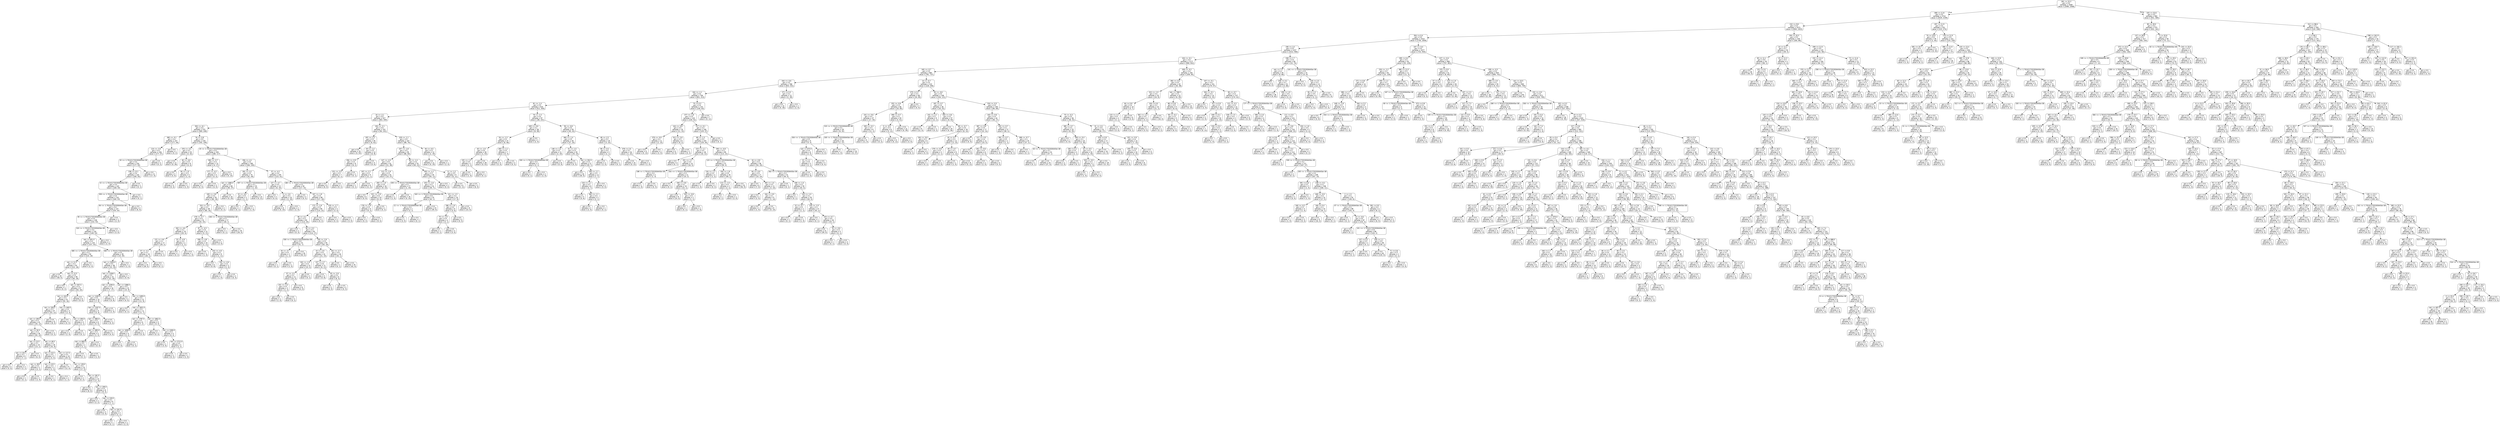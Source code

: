 digraph Tree {
node [shape=box, style="rounded", color="black", fontname=helvetica] ;
edge [fontname=helvetica] ;
0 [label="281 <= 15.3\ngini = 0.5\nsamples = 3308\nvalue = [2580, 2568]"] ;
1 [label="368 <= 11.8\ngini = 0.5\nsamples = 2724\nvalue = [2029, 2199]"] ;
0 -> 1 [labeldistance=2.5, labelangle=45, headlabel="True"] ;
2 [label="210 <= 9.8\ngini = 0.5\nsamples = 2473\nvalue = [1904, 1925]"] ;
1 -> 2 ;
3 [label="354 <= 0.4\ngini = 0.5\nsamples = 2314\nvalue = [1744, 1836]"] ;
2 -> 3 ;
4 [label="190 <= 1.0\ngini = 0.5\nsamples = 1237\nvalue = [1012, 906]"] ;
3 -> 4 ;
5 [label="104 <= -0.1\ngini = 0.5\nsamples = 1177\nvalue = [990, 832]"] ;
4 -> 5 ;
6 [label="345 <= -0.7\ngini = 0.5\nsamples = 983\nvalue = [781, 737]"] ;
5 -> 6 ;
7 [label="344 <= -0.6\ngini = 0.5\nsamples = 768\nvalue = [653, 531]"] ;
6 -> 7 ;
8 [label="164 <= -1.1\ngini = 0.5\nsamples = 756\nvalue = [651, 513]"] ;
7 -> 8 ;
9 [label="81 <= -1.4\ngini = 0.5\nsamples = 624\nvalue = [511, 450]"] ;
8 -> 9 ;
10 [label="16 <= -2.1\ngini = 0.5\nsamples = 527\nvalue = [463, 349]"] ;
9 -> 10 ;
11 [label="304 <= -6.1\ngini = 0.5\nsamples = 375\nvalue = [369, 208]"] ;
10 -> 11 ;
12 [label="385 <= -0.1\ngini = 0.4\nsamples = 157\nvalue = [177, 59]"] ;
11 -> 12 ;
13 [label="124 <= -2.8\ngini = 0.4\nsamples = 156\nvalue = [177, 57]"] ;
12 -> 13 ;
14 [label="20 <= -1.7014117331926443e+38\ngini = 0.4\nsamples = 154\nvalue = [177, 55]"] ;
13 -> 14 ;
15 [label="238 <= 13.1\ngini = 0.4\nsamples = 143\nvalue = [160, 55]"] ;
14 -> 15 ;
16 [label="15 <= -1.7014117331926443e+38\ngini = 0.4\nsamples = 142\nvalue = [160, 54]"] ;
15 -> 16 ;
17 [label="359 <= -1.7014117331926443e+38\ngini = 0.4\nsamples = 141\nvalue = [160, 53]"] ;
16 -> 17 ;
18 [label="94 <= -1.7014117331926443e+38\ngini = 0.4\nsamples = 137\nvalue = [154, 53]"] ;
17 -> 18 ;
19 [label="39 <= -1.7014117331926443e+38\ngini = 0.4\nsamples = 136\nvalue = [152, 53]"] ;
18 -> 19 ;
20 [label="320 <= -1.7014117331926443e+38\ngini = 0.4\nsamples = 134\nvalue = [149, 53]"] ;
19 -> 20 ;
21 [label="rain <= 651.0\ngini = 0.4\nsamples = 133\nvalue = [147, 53]"] ;
20 -> 21 ;
22 [label="385 <= -1.7014117331926443e+38\ngini = 0.2\nsamples = 94\nvalue = [124, 18]"] ;
21 -> 22 ;
23 [label="rain <= 11.5\ngini = 0.2\nsamples = 93\nvalue = [122, 18]"] ;
22 -> 23 ;
24 [label="gini = 0.0\nsamples = 35\nvalue = [58, 0]"] ;
23 -> 24 ;
25 [label="rain <= 12.5\ngini = 0.3\nsamples = 58\nvalue = [64, 18]"] ;
23 -> 25 ;
26 [label="gini = 0.0\nsamples = 1\nvalue = [0, 2]"] ;
25 -> 26 ;
27 [label="rain <= 507.5\ngini = 0.3\nsamples = 57\nvalue = [64, 16]"] ;
25 -> 27 ;
28 [label="rain <= 410.5\ngini = 0.3\nsamples = 51\nvalue = [55, 16]"] ;
27 -> 28 ;
29 [label="rain <= 326.0\ngini = 0.3\nsamples = 47\nvalue = [53, 12]"] ;
28 -> 29 ;
30 [label="rain <= 295.5\ngini = 0.3\nsamples = 41\nvalue = [45, 12]"] ;
29 -> 30 ;
31 [label="rain <= 34.5\ngini = 0.3\nsamples = 39\nvalue = [45, 10]"] ;
30 -> 31 ;
32 [label="rain <= 22.5\ngini = 0.1\nsamples = 10\nvalue = [13, 1]"] ;
31 -> 32 ;
33 [label="rain <= 20.5\ngini = 0.2\nsamples = 6\nvalue = [7, 1]"] ;
32 -> 33 ;
34 [label="gini = 0.0\nsamples = 4\nvalue = [5, 0]"] ;
33 -> 34 ;
35 [label="gini = 0.4\nsamples = 2\nvalue = [2, 1]"] ;
33 -> 35 ;
36 [label="gini = 0.0\nsamples = 4\nvalue = [6, 0]"] ;
32 -> 36 ;
37 [label="rain <= 49.5\ngini = 0.3\nsamples = 29\nvalue = [32, 9]"] ;
31 -> 37 ;
38 [label="rain <= 42.5\ngini = 0.5\nsamples = 5\nvalue = [3, 4]"] ;
37 -> 38 ;
39 [label="rain <= 38.5\ngini = 0.4\nsamples = 2\nvalue = [2, 1]"] ;
38 -> 39 ;
40 [label="gini = 0.0\nsamples = 1\nvalue = [0, 1]"] ;
39 -> 40 ;
41 [label="gini = 0.0\nsamples = 1\nvalue = [2, 0]"] ;
39 -> 41 ;
42 [label="rain <= 43.5\ngini = 0.4\nsamples = 3\nvalue = [1, 3]"] ;
38 -> 42 ;
43 [label="gini = 0.0\nsamples = 1\nvalue = [0, 1]"] ;
42 -> 43 ;
44 [label="gini = 0.4\nsamples = 2\nvalue = [1, 2]"] ;
42 -> 44 ;
45 [label="rain <= 117.5\ngini = 0.3\nsamples = 24\nvalue = [29, 5]"] ;
37 -> 45 ;
46 [label="gini = 0.0\nsamples = 9\nvalue = [12, 0]"] ;
45 -> 46 ;
47 [label="rain <= 139.0\ngini = 0.4\nsamples = 15\nvalue = [17, 5]"] ;
45 -> 47 ;
48 [label="gini = 0.0\nsamples = 2\nvalue = [0, 2]"] ;
47 -> 48 ;
49 [label="rain <= 181.5\ngini = 0.3\nsamples = 13\nvalue = [17, 3]"] ;
47 -> 49 ;
50 [label="gini = 0.0\nsamples = 5\nvalue = [8, 0]"] ;
49 -> 50 ;
51 [label="rain <= 199.5\ngini = 0.4\nsamples = 8\nvalue = [9, 3]"] ;
49 -> 51 ;
52 [label="gini = 0.5\nsamples = 2\nvalue = [2, 2]"] ;
51 -> 52 ;
53 [label="rain <= 229.5\ngini = 0.2\nsamples = 6\nvalue = [7, 1]"] ;
51 -> 53 ;
54 [label="gini = 0.0\nsamples = 3\nvalue = [5, 0]"] ;
53 -> 54 ;
55 [label="rain <= 241.5\ngini = 0.4\nsamples = 3\nvalue = [2, 1]"] ;
53 -> 55 ;
56 [label="gini = 0.0\nsamples = 1\nvalue = [0, 1]"] ;
55 -> 56 ;
57 [label="gini = 0.0\nsamples = 2\nvalue = [2, 0]"] ;
55 -> 57 ;
58 [label="gini = 0.0\nsamples = 2\nvalue = [0, 2]"] ;
30 -> 58 ;
59 [label="gini = 0.0\nsamples = 6\nvalue = [8, 0]"] ;
29 -> 59 ;
60 [label="rain <= 440.0\ngini = 0.4\nsamples = 4\nvalue = [2, 4]"] ;
28 -> 60 ;
61 [label="gini = 0.0\nsamples = 1\nvalue = [0, 3]"] ;
60 -> 61 ;
62 [label="rain <= 494.0\ngini = 0.4\nsamples = 3\nvalue = [2, 1]"] ;
60 -> 62 ;
63 [label="gini = 0.0\nsamples = 2\nvalue = [2, 0]"] ;
62 -> 63 ;
64 [label="gini = 0.0\nsamples = 1\nvalue = [0, 1]"] ;
62 -> 64 ;
65 [label="gini = 0.0\nsamples = 6\nvalue = [9, 0]"] ;
27 -> 65 ;
66 [label="gini = 0.0\nsamples = 1\nvalue = [2, 0]"] ;
22 -> 66 ;
67 [label="383 <= -1.7014117331926443e+38\ngini = 0.5\nsamples = 39\nvalue = [23, 35]"] ;
21 -> 67 ;
68 [label="rain <= 3203.0\ngini = 0.5\nsamples = 38\nvalue = [22, 35]"] ;
67 -> 68 ;
69 [label="rain <= 1338.5\ngini = 0.5\nsamples = 31\nvalue = [22, 26]"] ;
68 -> 69 ;
70 [label="rain <= 1209.0\ngini = 0.4\nsamples = 16\nvalue = [7, 17]"] ;
69 -> 70 ;
71 [label="rain <= 1183.5\ngini = 0.5\nsamples = 10\nvalue = [7, 9]"] ;
70 -> 71 ;
72 [label="rain <= 1167.0\ngini = 0.5\nsamples = 9\nvalue = [5, 9]"] ;
71 -> 72 ;
73 [label="rain <= 880.0\ngini = 0.5\nsamples = 8\nvalue = [5, 5]"] ;
72 -> 73 ;
74 [label="rain <= 685.0\ngini = 0.3\nsamples = 5\nvalue = [1, 5]"] ;
73 -> 74 ;
75 [label="rain <= 683.0\ngini = 0.5\nsamples = 2\nvalue = [1, 1]"] ;
74 -> 75 ;
76 [label="gini = 0.0\nsamples = 1\nvalue = [0, 1]"] ;
75 -> 76 ;
77 [label="gini = 0.0\nsamples = 1\nvalue = [1, 0]"] ;
75 -> 77 ;
78 [label="gini = 0.0\nsamples = 3\nvalue = [0, 4]"] ;
74 -> 78 ;
79 [label="gini = 0.0\nsamples = 3\nvalue = [4, 0]"] ;
73 -> 79 ;
80 [label="gini = 0.0\nsamples = 1\nvalue = [0, 4]"] ;
72 -> 80 ;
81 [label="gini = 0.0\nsamples = 1\nvalue = [2, 0]"] ;
71 -> 81 ;
82 [label="gini = 0.0\nsamples = 6\nvalue = [0, 8]"] ;
70 -> 82 ;
83 [label="rain <= 1388.5\ngini = 0.5\nsamples = 15\nvalue = [15, 9]"] ;
69 -> 83 ;
84 [label="gini = 0.0\nsamples = 2\nvalue = [4, 0]"] ;
83 -> 84 ;
85 [label="rain <= 1495.0\ngini = 0.5\nsamples = 13\nvalue = [11, 9]"] ;
83 -> 85 ;
86 [label="gini = 0.0\nsamples = 2\nvalue = [0, 2]"] ;
85 -> 86 ;
87 [label="rain <= 1831.0\ngini = 0.5\nsamples = 11\nvalue = [11, 7]"] ;
85 -> 87 ;
88 [label="rain <= 1787.5\ngini = 0.3\nsamples = 6\nvalue = [7, 2]"] ;
87 -> 88 ;
89 [label="rain <= 1656.5\ngini = 0.5\nsamples = 4\nvalue = [2, 2]"] ;
88 -> 89 ;
90 [label="gini = 0.0\nsamples = 2\nvalue = [2, 0]"] ;
89 -> 90 ;
91 [label="gini = 0.0\nsamples = 2\nvalue = [0, 2]"] ;
89 -> 91 ;
92 [label="gini = 0.0\nsamples = 2\nvalue = [5, 0]"] ;
88 -> 92 ;
93 [label="rain <= 1862.0\ngini = 0.5\nsamples = 5\nvalue = [4, 5]"] ;
87 -> 93 ;
94 [label="gini = 0.0\nsamples = 1\nvalue = [0, 3]"] ;
93 -> 94 ;
95 [label="rain <= 2280.0\ngini = 0.4\nsamples = 4\nvalue = [4, 2]"] ;
93 -> 95 ;
96 [label="gini = 0.0\nsamples = 1\nvalue = [3, 0]"] ;
95 -> 96 ;
97 [label="rain <= 2712.0\ngini = 0.4\nsamples = 3\nvalue = [1, 2]"] ;
95 -> 97 ;
98 [label="gini = 0.0\nsamples = 2\nvalue = [0, 2]"] ;
97 -> 98 ;
99 [label="gini = 0.0\nsamples = 1\nvalue = [1, 0]"] ;
97 -> 99 ;
100 [label="gini = 0.0\nsamples = 7\nvalue = [0, 9]"] ;
68 -> 100 ;
101 [label="gini = 0.0\nsamples = 1\nvalue = [1, 0]"] ;
67 -> 101 ;
102 [label="gini = 0.0\nsamples = 1\nvalue = [2, 0]"] ;
20 -> 102 ;
103 [label="gini = 0.0\nsamples = 2\nvalue = [3, 0]"] ;
19 -> 103 ;
104 [label="gini = 0.0\nsamples = 1\nvalue = [2, 0]"] ;
18 -> 104 ;
105 [label="gini = 0.0\nsamples = 4\nvalue = [6, 0]"] ;
17 -> 105 ;
106 [label="gini = 0.0\nsamples = 1\nvalue = [0, 1]"] ;
16 -> 106 ;
107 [label="gini = 0.0\nsamples = 1\nvalue = [0, 1]"] ;
15 -> 107 ;
108 [label="gini = 0.0\nsamples = 11\nvalue = [17, 0]"] ;
14 -> 108 ;
109 [label="gini = 0.0\nsamples = 2\nvalue = [0, 2]"] ;
13 -> 109 ;
110 [label="gini = 0.0\nsamples = 1\nvalue = [0, 2]"] ;
12 -> 110 ;
111 [label="76 <= -5.8\ngini = 0.5\nsamples = 218\nvalue = [192, 149]"] ;
11 -> 111 ;
112 [label="376 <= -4.5\ngini = 0.2\nsamples = 25\nvalue = [4, 32]"] ;
111 -> 112 ;
113 [label="gini = 0.0\nsamples = 17\nvalue = [0, 28]"] ;
112 -> 113 ;
114 [label="46 <= -4.6\ngini = 0.5\nsamples = 8\nvalue = [4, 4]"] ;
112 -> 114 ;
115 [label="gini = 0.0\nsamples = 3\nvalue = [3, 0]"] ;
114 -> 115 ;
116 [label="94 <= -1.9\ngini = 0.3\nsamples = 5\nvalue = [1, 4]"] ;
114 -> 116 ;
117 [label="gini = 0.0\nsamples = 4\nvalue = [0, 4]"] ;
116 -> 117 ;
118 [label="gini = 0.0\nsamples = 1\nvalue = [1, 0]"] ;
116 -> 118 ;
119 [label="19 <= -1.7014117331926443e+38\ngini = 0.5\nsamples = 193\nvalue = [188, 117]"] ;
111 -> 119 ;
120 [label="384 <= -3.7\ngini = 0.3\nsamples = 13\nvalue = [4, 17]"] ;
119 -> 120 ;
121 [label="277 <= -4.2\ngini = 0.5\nsamples = 5\nvalue = [4, 3]"] ;
120 -> 121 ;
122 [label="gini = 0.0\nsamples = 2\nvalue = [0, 3]"] ;
121 -> 122 ;
123 [label="gini = 0.0\nsamples = 3\nvalue = [4, 0]"] ;
121 -> 123 ;
124 [label="gini = 0.0\nsamples = 8\nvalue = [0, 14]"] ;
120 -> 124 ;
125 [label="356 <= -4.1\ngini = 0.5\nsamples = 180\nvalue = [184, 100]"] ;
119 -> 125 ;
126 [label="281 <= -4.1\ngini = 0.5\nsamples = 75\nvalue = [61, 59]"] ;
125 -> 126 ;
127 [label="rain <= 1680.0\ngini = 0.5\nsamples = 60\nvalue = [60, 37]"] ;
126 -> 127 ;
128 [label="169 <= -3.8\ngini = 0.4\nsamples = 50\nvalue = [60, 18]"] ;
127 -> 128 ;
129 [label="324 <= -4.5\ngini = 0.3\nsamples = 48\nvalue = [60, 16]"] ;
128 -> 129 ;
130 [label="178 <= -4.7\ngini = 0.4\nsamples = 31\nvalue = [34, 15]"] ;
129 -> 130 ;
131 [label="262 <= -4.6\ngini = 0.2\nsamples = 19\nvalue = [29, 4]"] ;
130 -> 131 ;
132 [label="121 <= -4.6\ngini = 0.1\nsamples = 17\nvalue = [28, 2]"] ;
131 -> 132 ;
133 [label="57 <= -4.1\ngini = 0.1\nsamples = 16\nvalue = [28, 1]"] ;
132 -> 133 ;
134 [label="gini = 0.0\nsamples = 15\nvalue = [28, 0]"] ;
133 -> 134 ;
135 [label="gini = 0.0\nsamples = 1\nvalue = [0, 1]"] ;
133 -> 135 ;
136 [label="gini = 0.0\nsamples = 1\nvalue = [0, 1]"] ;
132 -> 136 ;
137 [label="23 <= -4.9\ngini = 0.4\nsamples = 2\nvalue = [1, 2]"] ;
131 -> 137 ;
138 [label="gini = 0.0\nsamples = 1\nvalue = [0, 2]"] ;
137 -> 138 ;
139 [label="gini = 0.0\nsamples = 1\nvalue = [1, 0]"] ;
137 -> 139 ;
140 [label="87 <= -4.3\ngini = 0.4\nsamples = 12\nvalue = [5, 11]"] ;
130 -> 140 ;
141 [label="358 <= -4.8\ngini = 0.3\nsamples = 10\nvalue = [2, 11]"] ;
140 -> 141 ;
142 [label="gini = 0.0\nsamples = 1\nvalue = [1, 0]"] ;
141 -> 142 ;
143 [label="242 <= -4.5\ngini = 0.2\nsamples = 9\nvalue = [1, 11]"] ;
141 -> 143 ;
144 [label="gini = 0.0\nsamples = 6\nvalue = [0, 8]"] ;
143 -> 144 ;
145 [label="332 <= -4.6\ngini = 0.4\nsamples = 3\nvalue = [1, 3]"] ;
143 -> 145 ;
146 [label="gini = 0.0\nsamples = 1\nvalue = [1, 0]"] ;
145 -> 146 ;
147 [label="gini = 0.0\nsamples = 2\nvalue = [0, 3]"] ;
145 -> 147 ;
148 [label="gini = 0.0\nsamples = 2\nvalue = [3, 0]"] ;
140 -> 148 ;
149 [label="246 <= -1.7014117331926443e+38\ngini = 0.1\nsamples = 17\nvalue = [26, 1]"] ;
129 -> 149 ;
150 [label="gini = 0.0\nsamples = 1\nvalue = [0, 1]"] ;
149 -> 150 ;
151 [label="gini = 0.0\nsamples = 16\nvalue = [26, 0]"] ;
149 -> 151 ;
152 [label="gini = 0.0\nsamples = 2\nvalue = [0, 2]"] ;
128 -> 152 ;
153 [label="gini = 0.0\nsamples = 10\nvalue = [0, 19]"] ;
127 -> 153 ;
154 [label="397 <= -1.7014117331926443e+38\ngini = 0.1\nsamples = 15\nvalue = [1, 22]"] ;
126 -> 154 ;
155 [label="33 <= -4.0\ngini = 0.5\nsamples = 2\nvalue = [1, 1]"] ;
154 -> 155 ;
156 [label="gini = 0.0\nsamples = 1\nvalue = [0, 1]"] ;
155 -> 156 ;
157 [label="gini = 0.0\nsamples = 1\nvalue = [1, 0]"] ;
155 -> 157 ;
158 [label="gini = 0.0\nsamples = 13\nvalue = [0, 21]"] ;
154 -> 158 ;
159 [label="57 <= -4.2\ngini = 0.4\nsamples = 105\nvalue = [123, 41]"] ;
125 -> 159 ;
160 [label="127 <= -4.7\ngini = 0.5\nsamples = 13\nvalue = [6, 10]"] ;
159 -> 160 ;
161 [label="gini = 0.0\nsamples = 3\nvalue = [4, 0]"] ;
160 -> 161 ;
162 [label="6 <= -2.6\ngini = 0.3\nsamples = 10\nvalue = [2, 10]"] ;
160 -> 162 ;
163 [label="gini = 0.0\nsamples = 8\nvalue = [0, 10]"] ;
162 -> 163 ;
164 [label="gini = 0.0\nsamples = 2\nvalue = [2, 0]"] ;
162 -> 164 ;
165 [label="180 <= -1.7014117331926443e+38\ngini = 0.3\nsamples = 92\nvalue = [117, 31]"] ;
159 -> 165 ;
166 [label="gini = 0.0\nsamples = 3\nvalue = [0, 5]"] ;
165 -> 166 ;
167 [label="347 <= -1.8\ngini = 0.3\nsamples = 89\nvalue = [117, 26]"] ;
165 -> 167 ;
168 [label="172 <= -1.8\ngini = 0.3\nsamples = 85\nvalue = [114, 22]"] ;
167 -> 168 ;
169 [label="96 <= -4.1\ngini = 0.3\nsamples = 83\nvalue = [114, 20]"] ;
168 -> 169 ;
170 [label="gini = 0.0\nsamples = 2\nvalue = [0, 3]"] ;
169 -> 170 ;
171 [label="36 <= -3.3\ngini = 0.2\nsamples = 81\nvalue = [114, 17]"] ;
169 -> 171 ;
172 [label="330 <= -1.7014117331926443e+38\ngini = 0.0\nsamples = 31\nvalue = [51, 1]"] ;
171 -> 172 ;
173 [label="34 <= -3.7\ngini = 0.5\nsamples = 2\nvalue = [1, 1]"] ;
172 -> 173 ;
174 [label="gini = 0.0\nsamples = 1\nvalue = [0, 1]"] ;
173 -> 174 ;
175 [label="gini = 0.0\nsamples = 1\nvalue = [1, 0]"] ;
173 -> 175 ;
176 [label="gini = 0.0\nsamples = 29\nvalue = [50, 0]"] ;
172 -> 176 ;
177 [label="105 <= -2.6\ngini = 0.3\nsamples = 50\nvalue = [63, 16]"] ;
171 -> 177 ;
178 [label="15 <= -2.9\ngini = 0.5\nsamples = 24\nvalue = [21, 15]"] ;
177 -> 178 ;
179 [label="342 <= -1.9\ngini = 0.3\nsamples = 13\nvalue = [15, 4]"] ;
178 -> 179 ;
180 [label="57 <= -3.1\ngini = 0.2\nsamples = 11\nvalue = [15, 2]"] ;
179 -> 180 ;
181 [label="101 <= -3.4\ngini = 0.4\nsamples = 3\nvalue = [1, 2]"] ;
180 -> 181 ;
182 [label="gini = 0.0\nsamples = 1\nvalue = [1, 0]"] ;
181 -> 182 ;
183 [label="gini = 0.0\nsamples = 2\nvalue = [0, 2]"] ;
181 -> 183 ;
184 [label="gini = 0.0\nsamples = 8\nvalue = [14, 0]"] ;
180 -> 184 ;
185 [label="gini = 0.0\nsamples = 2\nvalue = [0, 2]"] ;
179 -> 185 ;
186 [label="227 <= -2.7\ngini = 0.5\nsamples = 11\nvalue = [6, 11]"] ;
178 -> 186 ;
187 [label="gini = 0.0\nsamples = 5\nvalue = [0, 8]"] ;
186 -> 187 ;
188 [label="35 <= -2.6\ngini = 0.4\nsamples = 6\nvalue = [6, 3]"] ;
186 -> 188 ;
189 [label="gini = 0.0\nsamples = 3\nvalue = [6, 0]"] ;
188 -> 189 ;
190 [label="gini = 0.0\nsamples = 3\nvalue = [0, 3]"] ;
188 -> 190 ;
191 [label="161 <= -2.7\ngini = 0.0\nsamples = 26\nvalue = [42, 1]"] ;
177 -> 191 ;
192 [label="gini = 0.0\nsamples = 1\nvalue = [0, 1]"] ;
191 -> 192 ;
193 [label="gini = 0.0\nsamples = 25\nvalue = [42, 0]"] ;
191 -> 193 ;
194 [label="gini = 0.0\nsamples = 2\nvalue = [0, 2]"] ;
168 -> 194 ;
195 [label="129 <= -1.7\ngini = 0.5\nsamples = 4\nvalue = [3, 4]"] ;
167 -> 195 ;
196 [label="gini = 0.0\nsamples = 3\nvalue = [0, 4]"] ;
195 -> 196 ;
197 [label="gini = 0.0\nsamples = 1\nvalue = [3, 0]"] ;
195 -> 197 ;
198 [label="194 <= -2.1\ngini = 0.5\nsamples = 152\nvalue = [94, 141]"] ;
10 -> 198 ;
199 [label="297 <= -2.2\ngini = 0.2\nsamples = 45\nvalue = [6, 62]"] ;
198 -> 199 ;
200 [label="gini = 0.0\nsamples = 33\nvalue = [0, 54]"] ;
199 -> 200 ;
201 [label="29 <= -1.4\ngini = 0.5\nsamples = 12\nvalue = [6, 8]"] ;
199 -> 201 ;
202 [label="356 <= -0.9\ngini = 0.4\nsamples = 8\nvalue = [6, 2]"] ;
201 -> 202 ;
203 [label="231 <= -2.0\ngini = 0.2\nsamples = 7\nvalue = [6, 1]"] ;
202 -> 203 ;
204 [label="gini = 0.0\nsamples = 6\nvalue = [6, 0]"] ;
203 -> 204 ;
205 [label="gini = 0.0\nsamples = 1\nvalue = [0, 1]"] ;
203 -> 205 ;
206 [label="gini = 0.0\nsamples = 1\nvalue = [0, 1]"] ;
202 -> 206 ;
207 [label="gini = 0.0\nsamples = 4\nvalue = [0, 6]"] ;
201 -> 207 ;
208 [label="229 <= -1.1\ngini = 0.5\nsamples = 107\nvalue = [88, 79]"] ;
198 -> 208 ;
209 [label="257 <= -1.8\ngini = 0.5\nsamples = 95\nvalue = [86, 60]"] ;
208 -> 209 ;
210 [label="147 <= -2.0\ngini = 0.5\nsamples = 42\nvalue = [21, 38]"] ;
209 -> 210 ;
211 [label="197 <= -2.1\ngini = 0.2\nsamples = 9\nvalue = [11, 1]"] ;
210 -> 211 ;
212 [label="gini = 0.0\nsamples = 1\nvalue = [0, 1]"] ;
211 -> 212 ;
213 [label="gini = 0.0\nsamples = 8\nvalue = [11, 0]"] ;
211 -> 213 ;
214 [label="112 <= -1.8\ngini = 0.3\nsamples = 33\nvalue = [10, 37]"] ;
210 -> 214 ;
215 [label="283 <= -1.9\ngini = 0.5\nsamples = 16\nvalue = [9, 13]"] ;
214 -> 215 ;
216 [label="gini = 0.0\nsamples = 6\nvalue = [0, 9]"] ;
215 -> 216 ;
217 [label="321 <= -1.8\ngini = 0.4\nsamples = 10\nvalue = [9, 4]"] ;
215 -> 217 ;
218 [label="176 <= -1.9\ngini = 0.3\nsamples = 9\nvalue = [9, 2]"] ;
217 -> 218 ;
219 [label="gini = 0.0\nsamples = 2\nvalue = [0, 2]"] ;
218 -> 219 ;
220 [label="gini = 0.0\nsamples = 7\nvalue = [9, 0]"] ;
218 -> 220 ;
221 [label="gini = 0.0\nsamples = 1\nvalue = [0, 2]"] ;
217 -> 221 ;
222 [label="259 <= -1.7014117331926443e+38\ngini = 0.1\nsamples = 17\nvalue = [1, 24]"] ;
214 -> 222 ;
223 [label="gini = 0.0\nsamples = 1\nvalue = [1, 0]"] ;
222 -> 223 ;
224 [label="gini = 0.0\nsamples = 16\nvalue = [0, 24]"] ;
222 -> 224 ;
225 [label="90 <= -1.4\ngini = 0.4\nsamples = 53\nvalue = [65, 22]"] ;
209 -> 225 ;
226 [label="355 <= -1.2\ngini = 0.3\nsamples = 44\nvalue = [59, 11]"] ;
225 -> 226 ;
227 [label="253 <= -1.6\ngini = 0.2\nsamples = 41\nvalue = [59, 7]"] ;
226 -> 227 ;
228 [label="343 <= -1.7014117331926443e+38\ngini = 0.0\nsamples = 25\nvalue = [42, 1]"] ;
227 -> 228 ;
229 [label="21 <= -1.7014117331926443e+38\ngini = 0.4\nsamples = 2\nvalue = [3, 1]"] ;
228 -> 229 ;
230 [label="gini = 0.0\nsamples = 1\nvalue = [3, 0]"] ;
229 -> 230 ;
231 [label="gini = 0.0\nsamples = 1\nvalue = [0, 1]"] ;
229 -> 231 ;
232 [label="gini = 0.0\nsamples = 23\nvalue = [39, 0]"] ;
228 -> 232 ;
233 [label="121 <= -1.5\ngini = 0.4\nsamples = 16\nvalue = [17, 6]"] ;
227 -> 233 ;
234 [label="186 <= -1.6\ngini = 0.4\nsamples = 8\nvalue = [3, 6]"] ;
233 -> 234 ;
235 [label="75 <= -1.9\ngini = 0.4\nsamples = 4\nvalue = [3, 1]"] ;
234 -> 235 ;
236 [label="gini = 0.0\nsamples = 1\nvalue = [0, 1]"] ;
235 -> 236 ;
237 [label="gini = 0.0\nsamples = 3\nvalue = [3, 0]"] ;
235 -> 237 ;
238 [label="gini = 0.0\nsamples = 4\nvalue = [0, 5]"] ;
234 -> 238 ;
239 [label="gini = 0.0\nsamples = 8\nvalue = [14, 0]"] ;
233 -> 239 ;
240 [label="gini = 0.0\nsamples = 3\nvalue = [0, 4]"] ;
226 -> 240 ;
241 [label="11 <= -1.2\ngini = 0.5\nsamples = 9\nvalue = [6, 11]"] ;
225 -> 241 ;
242 [label="gini = 0.0\nsamples = 6\nvalue = [0, 11]"] ;
241 -> 242 ;
243 [label="gini = 0.0\nsamples = 3\nvalue = [6, 0]"] ;
241 -> 243 ;
244 [label="36 <= -0.5\ngini = 0.2\nsamples = 12\nvalue = [2, 19]"] ;
208 -> 244 ;
245 [label="gini = 0.0\nsamples = 11\nvalue = [0, 19]"] ;
244 -> 245 ;
246 [label="gini = 0.0\nsamples = 1\nvalue = [2, 0]"] ;
244 -> 246 ;
247 [label="76 <= -1.3\ngini = 0.4\nsamples = 97\nvalue = [48, 101]"] ;
9 -> 247 ;
248 [label="349 <= -0.6\ngini = 0.2\nsamples = 38\nvalue = [8, 58]"] ;
247 -> 248 ;
249 [label="54 <= -1.3\ngini = 0.2\nsamples = 37\nvalue = [6, 58]"] ;
248 -> 249 ;
250 [label="40 <= -1.9\ngini = 0.0\nsamples = 30\nvalue = [1, 53]"] ;
249 -> 250 ;
251 [label="155 <= -1.5\ngini = 0.5\nsamples = 2\nvalue = [1, 1]"] ;
250 -> 251 ;
252 [label="gini = 0.0\nsamples = 1\nvalue = [1, 0]"] ;
251 -> 252 ;
253 [label="gini = 0.0\nsamples = 1\nvalue = [0, 1]"] ;
251 -> 253 ;
254 [label="gini = 0.0\nsamples = 28\nvalue = [0, 52]"] ;
250 -> 254 ;
255 [label="283 <= -1.1\ngini = 0.5\nsamples = 7\nvalue = [5, 5]"] ;
249 -> 255 ;
256 [label="gini = 0.0\nsamples = 4\nvalue = [5, 0]"] ;
255 -> 256 ;
257 [label="gini = 0.0\nsamples = 3\nvalue = [0, 5]"] ;
255 -> 257 ;
258 [label="gini = 0.0\nsamples = 1\nvalue = [2, 0]"] ;
248 -> 258 ;
259 [label="56 <= -0.8\ngini = 0.5\nsamples = 59\nvalue = [40, 43]"] ;
247 -> 259 ;
260 [label="360 <= -1.4\ngini = 0.5\nsamples = 40\nvalue = [37, 20]"] ;
259 -> 260 ;
261 [label="148 <= -1.6\ngini = 0.3\nsamples = 11\nvalue = [2, 10]"] ;
260 -> 261 ;
262 [label="200 <= -1.7014117331926443e+38\ngini = 0.4\nsamples = 3\nvalue = [2, 1]"] ;
261 -> 262 ;
263 [label="gini = 0.0\nsamples = 1\nvalue = [0, 1]"] ;
262 -> 263 ;
264 [label="gini = 0.0\nsamples = 2\nvalue = [2, 0]"] ;
262 -> 264 ;
265 [label="gini = 0.0\nsamples = 8\nvalue = [0, 9]"] ;
261 -> 265 ;
266 [label="31 <= -1.5\ngini = 0.3\nsamples = 29\nvalue = [35, 10]"] ;
260 -> 266 ;
267 [label="gini = 0.0\nsamples = 2\nvalue = [0, 3]"] ;
266 -> 267 ;
268 [label="rain <= 352.5\ngini = 0.3\nsamples = 27\nvalue = [35, 7]"] ;
266 -> 268 ;
269 [label="gini = 0.0\nsamples = 16\nvalue = [28, 0]"] ;
268 -> 269 ;
270 [label="106 <= -1.1\ngini = 0.5\nsamples = 11\nvalue = [7, 7]"] ;
268 -> 270 ;
271 [label="216 <= -1.1\ngini = 0.3\nsamples = 8\nvalue = [2, 7]"] ;
270 -> 271 ;
272 [label="gini = 0.0\nsamples = 5\nvalue = [0, 6]"] ;
271 -> 272 ;
273 [label="360 <= -1.1\ngini = 0.4\nsamples = 3\nvalue = [2, 1]"] ;
271 -> 273 ;
274 [label="gini = 0.0\nsamples = 2\nvalue = [2, 0]"] ;
273 -> 274 ;
275 [label="gini = 0.0\nsamples = 1\nvalue = [0, 1]"] ;
273 -> 275 ;
276 [label="gini = 0.0\nsamples = 3\nvalue = [5, 0]"] ;
270 -> 276 ;
277 [label="48 <= -2.2\ngini = 0.2\nsamples = 19\nvalue = [3, 23]"] ;
259 -> 277 ;
278 [label="96 <= -0.2\ngini = 0.4\nsamples = 3\nvalue = [2, 1]"] ;
277 -> 278 ;
279 [label="gini = 0.0\nsamples = 2\nvalue = [2, 0]"] ;
278 -> 279 ;
280 [label="gini = 0.0\nsamples = 1\nvalue = [0, 1]"] ;
278 -> 280 ;
281 [label="378 <= 2.6\ngini = 0.1\nsamples = 16\nvalue = [1, 22]"] ;
277 -> 281 ;
282 [label="gini = 0.0\nsamples = 15\nvalue = [0, 22]"] ;
281 -> 282 ;
283 [label="gini = 0.0\nsamples = 1\nvalue = [1, 0]"] ;
281 -> 283 ;
284 [label="75 <= 0.3\ngini = 0.4\nsamples = 132\nvalue = [140, 63]"] ;
8 -> 284 ;
285 [label="377 <= -1.8\ngini = 0.4\nsamples = 125\nvalue = [140, 52]"] ;
284 -> 285 ;
286 [label="144 <= -0.6\ngini = 0.5\nsamples = 19\nvalue = [11, 15]"] ;
285 -> 286 ;
287 [label="279 <= -0.9\ngini = 0.2\nsamples = 11\nvalue = [2, 13]"] ;
286 -> 287 ;
288 [label="gini = 0.0\nsamples = 9\nvalue = [0, 13]"] ;
287 -> 288 ;
289 [label="gini = 0.0\nsamples = 2\nvalue = [2, 0]"] ;
287 -> 289 ;
290 [label="312 <= -2.6\ngini = 0.3\nsamples = 8\nvalue = [9, 2]"] ;
286 -> 290 ;
291 [label="gini = 0.0\nsamples = 6\nvalue = [9, 0]"] ;
290 -> 291 ;
292 [label="gini = 0.0\nsamples = 2\nvalue = [0, 2]"] ;
290 -> 292 ;
293 [label="217 <= -0.1\ngini = 0.3\nsamples = 106\nvalue = [129, 37]"] ;
285 -> 293 ;
294 [label="80 <= -1.3\ngini = 0.3\nsamples = 103\nvalue = [129, 34]"] ;
293 -> 294 ;
295 [label="223 <= -1.1\ngini = 0.5\nsamples = 18\nvalue = [16, 12]"] ;
294 -> 295 ;
296 [label="gini = 0.0\nsamples = 4\nvalue = [0, 7]"] ;
295 -> 296 ;
297 [label="251 <= -1.1\ngini = 0.4\nsamples = 14\nvalue = [16, 5]"] ;
295 -> 297 ;
298 [label="198 <= -1.7014117331926443e+38\ngini = 0.4\nsamples = 3\nvalue = [1, 3]"] ;
297 -> 298 ;
299 [label="gini = 0.0\nsamples = 1\nvalue = [1, 0]"] ;
298 -> 299 ;
300 [label="gini = 0.0\nsamples = 2\nvalue = [0, 3]"] ;
298 -> 300 ;
301 [label="202 <= -1.7014117331926443e+38\ngini = 0.2\nsamples = 11\nvalue = [15, 2]"] ;
297 -> 301 ;
302 [label="gini = 0.0\nsamples = 1\nvalue = [0, 1]"] ;
301 -> 302 ;
303 [label="346 <= -0.8\ngini = 0.1\nsamples = 10\nvalue = [15, 1]"] ;
301 -> 303 ;
304 [label="gini = 0.0\nsamples = 8\nvalue = [14, 0]"] ;
303 -> 304 ;
305 [label="352 <= -0.8\ngini = 0.5\nsamples = 2\nvalue = [1, 1]"] ;
303 -> 305 ;
306 [label="gini = 0.0\nsamples = 1\nvalue = [0, 1]"] ;
305 -> 306 ;
307 [label="gini = 0.0\nsamples = 1\nvalue = [1, 0]"] ;
305 -> 307 ;
308 [label="393 <= -0.9\ngini = 0.3\nsamples = 85\nvalue = [113, 22]"] ;
294 -> 308 ;
309 [label="123 <= -1.7014117331926443e+38\ngini = 0.1\nsamples = 37\nvalue = [59, 3]"] ;
308 -> 309 ;
310 [label="134 <= -1.2\ngini = 0.4\nsamples = 3\nvalue = [1, 2]"] ;
309 -> 310 ;
311 [label="gini = 0.0\nsamples = 1\nvalue = [1, 0]"] ;
310 -> 311 ;
312 [label="gini = 0.0\nsamples = 2\nvalue = [0, 2]"] ;
310 -> 312 ;
313 [label="334 <= -1.8\ngini = 0.0\nsamples = 34\nvalue = [58, 1]"] ;
309 -> 313 ;
314 [label="114 <= -1.0\ngini = 0.4\nsamples = 2\nvalue = [2, 1]"] ;
313 -> 314 ;
315 [label="gini = 0.0\nsamples = 1\nvalue = [0, 1]"] ;
314 -> 315 ;
316 [label="gini = 0.0\nsamples = 1\nvalue = [2, 0]"] ;
314 -> 316 ;
317 [label="gini = 0.0\nsamples = 32\nvalue = [56, 0]"] ;
313 -> 317 ;
318 [label="16 <= -0.8\ngini = 0.4\nsamples = 48\nvalue = [54, 19]"] ;
308 -> 318 ;
319 [label="64 <= -0.9\ngini = 0.5\nsamples = 17\nvalue = [10, 14]"] ;
318 -> 319 ;
320 [label="gini = 0.0\nsamples = 6\nvalue = [7, 0]"] ;
319 -> 320 ;
321 [label="365 <= -1.0\ngini = 0.3\nsamples = 11\nvalue = [3, 14]"] ;
319 -> 321 ;
322 [label="gini = 0.0\nsamples = 2\nvalue = [2, 0]"] ;
321 -> 322 ;
323 [label="164 <= -0.9\ngini = 0.1\nsamples = 9\nvalue = [1, 14]"] ;
321 -> 323 ;
324 [label="gini = 0.0\nsamples = 1\nvalue = [1, 0]"] ;
323 -> 324 ;
325 [label="gini = 0.0\nsamples = 8\nvalue = [0, 14]"] ;
323 -> 325 ;
326 [label="262 <= -1.7014117331926443e+38\ngini = 0.2\nsamples = 31\nvalue = [44, 5]"] ;
318 -> 326 ;
327 [label="gini = 0.0\nsamples = 1\nvalue = [0, 1]"] ;
326 -> 327 ;
328 [label="168 <= -1.0\ngini = 0.2\nsamples = 30\nvalue = [44, 4]"] ;
326 -> 328 ;
329 [label="gini = 0.0\nsamples = 1\nvalue = [0, 1]"] ;
328 -> 329 ;
330 [label="129 <= -1.0\ngini = 0.1\nsamples = 29\nvalue = [44, 3]"] ;
328 -> 330 ;
331 [label="22 <= -0.7\ngini = 0.5\nsamples = 2\nvalue = [1, 1]"] ;
330 -> 331 ;
332 [label="gini = 0.0\nsamples = 1\nvalue = [0, 1]"] ;
331 -> 332 ;
333 [label="gini = 0.0\nsamples = 1\nvalue = [1, 0]"] ;
331 -> 333 ;
334 [label="135 <= -1.0\ngini = 0.1\nsamples = 27\nvalue = [43, 2]"] ;
330 -> 334 ;
335 [label="gini = 0.0\nsamples = 1\nvalue = [0, 1]"] ;
334 -> 335 ;
336 [label="225 <= -0.7\ngini = 0.0\nsamples = 26\nvalue = [43, 1]"] ;
334 -> 336 ;
337 [label="gini = 0.0\nsamples = 21\nvalue = [39, 0]"] ;
336 -> 337 ;
338 [label="76 <= -0.6\ngini = 0.3\nsamples = 5\nvalue = [4, 1]"] ;
336 -> 338 ;
339 [label="gini = 0.0\nsamples = 1\nvalue = [0, 1]"] ;
338 -> 339 ;
340 [label="gini = 0.0\nsamples = 4\nvalue = [4, 0]"] ;
338 -> 340 ;
341 [label="gini = 0.0\nsamples = 3\nvalue = [0, 3]"] ;
293 -> 341 ;
342 [label="gini = 0.0\nsamples = 7\nvalue = [0, 11]"] ;
284 -> 342 ;
343 [label="271 <= 0.3\ngini = 0.2\nsamples = 12\nvalue = [2, 18]"] ;
7 -> 343 ;
344 [label="gini = 0.0\nsamples = 10\nvalue = [0, 18]"] ;
343 -> 344 ;
345 [label="gini = 0.0\nsamples = 2\nvalue = [2, 0]"] ;
343 -> 345 ;
346 [label="14 <= -0.7\ngini = 0.5\nsamples = 215\nvalue = [128, 206]"] ;
6 -> 346 ;
347 [label="279 <= 0.7\ngini = 0.3\nsamples = 69\nvalue = [24, 85]"] ;
346 -> 347 ;
348 [label="252 <= -0.6\ngini = 0.3\nsamples = 66\nvalue = [20, 85]"] ;
347 -> 348 ;
349 [label="241 <= -0.6\ngini = 0.4\nsamples = 37\nvalue = [17, 34]"] ;
348 -> 349 ;
350 [label="315 <= -1.7014117331926443e+38\ngini = 0.3\nsamples = 29\nvalue = [6, 32]"] ;
349 -> 350 ;
351 [label="354 <= -1.7014117331926443e+38\ngini = 0.5\nsamples = 9\nvalue = [5, 5]"] ;
350 -> 351 ;
352 [label="rain <= 673.5\ngini = 0.4\nsamples = 6\nvalue = [2, 5]"] ;
351 -> 352 ;
353 [label="22 <= 1.2\ngini = 0.4\nsamples = 3\nvalue = [2, 1]"] ;
352 -> 353 ;
354 [label="gini = 0.0\nsamples = 2\nvalue = [2, 0]"] ;
353 -> 354 ;
355 [label="gini = 0.0\nsamples = 1\nvalue = [0, 1]"] ;
353 -> 355 ;
356 [label="gini = 0.0\nsamples = 3\nvalue = [0, 4]"] ;
352 -> 356 ;
357 [label="gini = 0.0\nsamples = 3\nvalue = [3, 0]"] ;
351 -> 357 ;
358 [label="205 <= -1.7014117331926443e+38\ngini = 0.1\nsamples = 20\nvalue = [1, 27]"] ;
350 -> 358 ;
359 [label="gini = 0.0\nsamples = 1\nvalue = [1, 0]"] ;
358 -> 359 ;
360 [label="gini = 0.0\nsamples = 19\nvalue = [0, 27]"] ;
358 -> 360 ;
361 [label="200 <= -0.3\ngini = 0.3\nsamples = 8\nvalue = [11, 2]"] ;
349 -> 361 ;
362 [label="gini = 0.0\nsamples = 6\nvalue = [11, 0]"] ;
361 -> 362 ;
363 [label="gini = 0.0\nsamples = 2\nvalue = [0, 2]"] ;
361 -> 363 ;
364 [label="390 <= -0.7\ngini = 0.1\nsamples = 29\nvalue = [3, 51]"] ;
348 -> 364 ;
365 [label="0 <= -0.5\ngini = 0.3\nsamples = 8\nvalue = [3, 12]"] ;
364 -> 365 ;
366 [label="gini = 0.0\nsamples = 6\nvalue = [0, 12]"] ;
365 -> 366 ;
367 [label="gini = 0.0\nsamples = 2\nvalue = [3, 0]"] ;
365 -> 367 ;
368 [label="gini = 0.0\nsamples = 21\nvalue = [0, 39]"] ;
364 -> 368 ;
369 [label="gini = 0.0\nsamples = 3\nvalue = [4, 0]"] ;
347 -> 369 ;
370 [label="64 <= -0.6\ngini = 0.5\nsamples = 146\nvalue = [104, 121]"] ;
346 -> 370 ;
371 [label="187 <= -0.7\ngini = 0.4\nsamples = 46\nvalue = [20, 52]"] ;
370 -> 371 ;
372 [label="241 <= 1.3\ngini = 0.2\nsamples = 9\nvalue = [12, 2]"] ;
371 -> 372 ;
373 [label="gini = 0.0\nsamples = 8\nvalue = [12, 0]"] ;
372 -> 373 ;
374 [label="gini = 0.0\nsamples = 1\nvalue = [0, 2]"] ;
372 -> 374 ;
375 [label="354 <= -0.6\ngini = 0.2\nsamples = 37\nvalue = [8, 50]"] ;
371 -> 375 ;
376 [label="gini = 0.0\nsamples = 19\nvalue = [0, 36]"] ;
375 -> 376 ;
377 [label="68 <= -0.7\ngini = 0.5\nsamples = 18\nvalue = [8, 14]"] ;
375 -> 377 ;
378 [label="164 <= -0.6\ngini = 0.3\nsamples = 6\nvalue = [5, 1]"] ;
377 -> 378 ;
379 [label="gini = 0.0\nsamples = 1\nvalue = [0, 1]"] ;
378 -> 379 ;
380 [label="gini = 0.0\nsamples = 5\nvalue = [5, 0]"] ;
378 -> 380 ;
381 [label="20 <= -0.7\ngini = 0.3\nsamples = 12\nvalue = [3, 13]"] ;
377 -> 381 ;
382 [label="379 <= -0.6\ngini = 0.4\nsamples = 3\nvalue = [2, 1]"] ;
381 -> 382 ;
383 [label="gini = 0.0\nsamples = 1\nvalue = [0, 1]"] ;
382 -> 383 ;
384 [label="gini = 0.0\nsamples = 2\nvalue = [2, 0]"] ;
382 -> 384 ;
385 [label="49 <= -0.7\ngini = 0.1\nsamples = 9\nvalue = [1, 12]"] ;
381 -> 385 ;
386 [label="gini = 0.0\nsamples = 1\nvalue = [1, 0]"] ;
385 -> 386 ;
387 [label="gini = 0.0\nsamples = 8\nvalue = [0, 12]"] ;
385 -> 387 ;
388 [label="324 <= -0.3\ngini = 0.5\nsamples = 100\nvalue = [84, 69]"] ;
370 -> 388 ;
389 [label="163 <= -0.6\ngini = 0.4\nsamples = 44\nvalue = [48, 17]"] ;
388 -> 389 ;
390 [label="387 <= -0.6\ngini = 0.5\nsamples = 17\nvalue = [10, 14]"] ;
389 -> 390 ;
391 [label="gini = 0.0\nsamples = 6\nvalue = [0, 9]"] ;
390 -> 391 ;
392 [label="117 <= -0.5\ngini = 0.4\nsamples = 11\nvalue = [10, 5]"] ;
390 -> 392 ;
393 [label="gini = 0.0\nsamples = 5\nvalue = [8, 0]"] ;
392 -> 393 ;
394 [label="261 <= -0.6\ngini = 0.4\nsamples = 6\nvalue = [2, 5]"] ;
392 -> 394 ;
395 [label="gini = 0.0\nsamples = 2\nvalue = [2, 0]"] ;
394 -> 395 ;
396 [label="gini = 0.0\nsamples = 4\nvalue = [0, 5]"] ;
394 -> 396 ;
397 [label="242 <= -0.7\ngini = 0.1\nsamples = 27\nvalue = [38, 3]"] ;
389 -> 397 ;
398 [label="391 <= -0.7\ngini = 0.5\nsamples = 2\nvalue = [1, 1]"] ;
397 -> 398 ;
399 [label="gini = 0.0\nsamples = 1\nvalue = [1, 0]"] ;
398 -> 399 ;
400 [label="gini = 0.0\nsamples = 1\nvalue = [0, 1]"] ;
398 -> 400 ;
401 [label="288 <= -0.7\ngini = 0.1\nsamples = 25\nvalue = [37, 2]"] ;
397 -> 401 ;
402 [label="gini = 0.0\nsamples = 1\nvalue = [0, 1]"] ;
401 -> 402 ;
403 [label="44 <= -1.7014117331926443e+38\ngini = 0.1\nsamples = 24\nvalue = [37, 1]"] ;
401 -> 403 ;
404 [label="gini = 0.0\nsamples = 1\nvalue = [0, 1]"] ;
403 -> 404 ;
405 [label="gini = 0.0\nsamples = 23\nvalue = [37, 0]"] ;
403 -> 405 ;
406 [label="75 <= -0.3\ngini = 0.5\nsamples = 56\nvalue = [36, 52]"] ;
388 -> 406 ;
407 [label="385 <= -0.7\ngini = 0.3\nsamples = 25\nvalue = [8, 35]"] ;
406 -> 407 ;
408 [label="gini = 0.0\nsamples = 2\nvalue = [5, 0]"] ;
407 -> 408 ;
409 [label="349 <= -0.4\ngini = 0.1\nsamples = 23\nvalue = [3, 35]"] ;
407 -> 409 ;
410 [label="184 <= 0.1\ngini = 0.4\nsamples = 3\nvalue = [2, 1]"] ;
409 -> 410 ;
411 [label="gini = 0.0\nsamples = 2\nvalue = [2, 0]"] ;
410 -> 411 ;
412 [label="gini = 0.0\nsamples = 1\nvalue = [0, 1]"] ;
410 -> 412 ;
413 [label="10 <= -0.5\ngini = 0.1\nsamples = 20\nvalue = [1, 34]"] ;
409 -> 413 ;
414 [label="320 <= -0.0\ngini = 0.4\nsamples = 2\nvalue = [1, 3]"] ;
413 -> 414 ;
415 [label="gini = 0.0\nsamples = 1\nvalue = [1, 0]"] ;
414 -> 415 ;
416 [label="gini = 0.0\nsamples = 1\nvalue = [0, 3]"] ;
414 -> 416 ;
417 [label="gini = 0.0\nsamples = 18\nvalue = [0, 31]"] ;
413 -> 417 ;
418 [label="31 <= -0.1\ngini = 0.5\nsamples = 31\nvalue = [28, 17]"] ;
406 -> 418 ;
419 [label="378 <= 0.0\ngini = 0.2\nsamples = 17\nvalue = [21, 2]"] ;
418 -> 419 ;
420 [label="gini = 0.0\nsamples = 16\nvalue = [21, 0]"] ;
419 -> 420 ;
421 [label="gini = 0.0\nsamples = 1\nvalue = [0, 2]"] ;
419 -> 421 ;
422 [label="321 <= -0.0\ngini = 0.4\nsamples = 14\nvalue = [7, 15]"] ;
418 -> 422 ;
423 [label="205 <= -0.4\ngini = 0.3\nsamples = 10\nvalue = [3, 15]"] ;
422 -> 423 ;
424 [label="gini = 0.0\nsamples = 2\nvalue = [3, 0]"] ;
423 -> 424 ;
425 [label="gini = 0.0\nsamples = 8\nvalue = [0, 15]"] ;
423 -> 425 ;
426 [label="gini = 0.0\nsamples = 4\nvalue = [4, 0]"] ;
422 -> 426 ;
427 [label="209 <= -0.2\ngini = 0.4\nsamples = 194\nvalue = [209, 95]"] ;
5 -> 427 ;
428 [label="382 <= -0.4\ngini = 0.5\nsamples = 43\nvalue = [30, 38]"] ;
427 -> 428 ;
429 [label="224 <= -1.0\ngini = 0.4\nsamples = 20\nvalue = [24, 9]"] ;
428 -> 429 ;
430 [label="64 <= 0.8\ngini = 0.4\nsamples = 10\nvalue = [3, 7]"] ;
429 -> 430 ;
431 [label="123 <= 1.4\ngini = 0.4\nsamples = 4\nvalue = [3, 1]"] ;
430 -> 431 ;
432 [label="gini = 0.0\nsamples = 3\nvalue = [3, 0]"] ;
431 -> 432 ;
433 [label="gini = 0.0\nsamples = 1\nvalue = [0, 1]"] ;
431 -> 433 ;
434 [label="gini = 0.0\nsamples = 6\nvalue = [0, 6]"] ;
430 -> 434 ;
435 [label="104 <= 0.0\ngini = 0.2\nsamples = 10\nvalue = [21, 2]"] ;
429 -> 435 ;
436 [label="362 <= -1.0\ngini = 0.5\nsamples = 3\nvalue = [3, 2]"] ;
435 -> 436 ;
437 [label="gini = 0.0\nsamples = 2\nvalue = [3, 0]"] ;
436 -> 437 ;
438 [label="gini = 0.0\nsamples = 1\nvalue = [0, 2]"] ;
436 -> 438 ;
439 [label="gini = 0.0\nsamples = 7\nvalue = [18, 0]"] ;
435 -> 439 ;
440 [label="rain <= 768.5\ngini = 0.3\nsamples = 23\nvalue = [6, 29]"] ;
428 -> 440 ;
441 [label="88 <= 0.6\ngini = 0.5\nsamples = 9\nvalue = [6, 6]"] ;
440 -> 441 ;
442 [label="58 <= -0.2\ngini = 0.2\nsamples = 5\nvalue = [6, 1]"] ;
441 -> 442 ;
443 [label="gini = 0.0\nsamples = 4\nvalue = [6, 0]"] ;
442 -> 443 ;
444 [label="gini = 0.0\nsamples = 1\nvalue = [0, 1]"] ;
442 -> 444 ;
445 [label="gini = 0.0\nsamples = 4\nvalue = [0, 5]"] ;
441 -> 445 ;
446 [label="gini = 0.0\nsamples = 14\nvalue = [0, 23]"] ;
440 -> 446 ;
447 [label="107 <= -0.1\ngini = 0.4\nsamples = 151\nvalue = [179, 57]"] ;
427 -> 447 ;
448 [label="264 <= -0.1\ngini = 0.4\nsamples = 14\nvalue = [5, 15]"] ;
447 -> 448 ;
449 [label="gini = 0.0\nsamples = 2\nvalue = [2, 0]"] ;
448 -> 449 ;
450 [label="317 <= 0.0\ngini = 0.3\nsamples = 12\nvalue = [3, 15]"] ;
448 -> 450 ;
451 [label="gini = 0.0\nsamples = 2\nvalue = [2, 0]"] ;
450 -> 451 ;
452 [label="349 <= 0.1\ngini = 0.1\nsamples = 10\nvalue = [1, 15]"] ;
450 -> 452 ;
453 [label="gini = 0.0\nsamples = 7\nvalue = [0, 13]"] ;
452 -> 453 ;
454 [label="318 <= 0.4\ngini = 0.4\nsamples = 3\nvalue = [1, 2]"] ;
452 -> 454 ;
455 [label="gini = 0.0\nsamples = 1\nvalue = [1, 0]"] ;
454 -> 455 ;
456 [label="gini = 0.0\nsamples = 2\nvalue = [0, 2]"] ;
454 -> 456 ;
457 [label="38 <= -0.7\ngini = 0.3\nsamples = 137\nvalue = [174, 42]"] ;
447 -> 457 ;
458 [label="121 <= -0.1\ngini = 0.3\nsamples = 12\nvalue = [2, 10]"] ;
457 -> 458 ;
459 [label="328 <= 1.5\ngini = 0.4\nsamples = 3\nvalue = [2, 1]"] ;
458 -> 459 ;
460 [label="gini = 0.0\nsamples = 2\nvalue = [2, 0]"] ;
459 -> 460 ;
461 [label="gini = 0.0\nsamples = 1\nvalue = [0, 1]"] ;
459 -> 461 ;
462 [label="gini = 0.0\nsamples = 9\nvalue = [0, 9]"] ;
458 -> 462 ;
463 [label="177 <= -1.7014117331926443e+38\ngini = 0.3\nsamples = 125\nvalue = [172, 32]"] ;
457 -> 463 ;
464 [label="396 <= 2.0\ngini = 0.3\nsamples = 4\nvalue = [1, 5]"] ;
463 -> 464 ;
465 [label="gini = 0.0\nsamples = 3\nvalue = [0, 5]"] ;
464 -> 465 ;
466 [label="gini = 0.0\nsamples = 1\nvalue = [1, 0]"] ;
464 -> 466 ;
467 [label="111 <= 0.9\ngini = 0.2\nsamples = 121\nvalue = [171, 27]"] ;
463 -> 467 ;
468 [label="31 <= -0.8\ngini = 0.2\nsamples = 116\nvalue = [168, 23]"] ;
467 -> 468 ;
469 [label="14 <= 0.6\ngini = 0.4\nsamples = 2\nvalue = [1, 3]"] ;
468 -> 469 ;
470 [label="gini = 0.0\nsamples = 1\nvalue = [1, 0]"] ;
469 -> 470 ;
471 [label="gini = 0.0\nsamples = 1\nvalue = [0, 3]"] ;
469 -> 471 ;
472 [label="334 <= 0.5\ngini = 0.2\nsamples = 114\nvalue = [167, 20]"] ;
468 -> 472 ;
473 [label="69 <= -0.4\ngini = 0.2\nsamples = 112\nvalue = [167, 18]"] ;
472 -> 473 ;
474 [label="gini = 0.0\nsamples = 1\nvalue = [0, 1]"] ;
473 -> 474 ;
475 [label="339 <= -1.7014117331926443e+38\ngini = 0.2\nsamples = 111\nvalue = [167, 17]"] ;
473 -> 475 ;
476 [label="gini = 0.0\nsamples = 2\nvalue = [0, 2]"] ;
475 -> 476 ;
477 [label="205 <= -1.7014117331926443e+38\ngini = 0.2\nsamples = 109\nvalue = [167, 15]"] ;
475 -> 477 ;
478 [label="391 <= 0.6\ngini = 0.3\nsamples = 3\nvalue = [1, 4]"] ;
477 -> 478 ;
479 [label="gini = 0.0\nsamples = 2\nvalue = [0, 4]"] ;
478 -> 479 ;
480 [label="gini = 0.0\nsamples = 1\nvalue = [1, 0]"] ;
478 -> 480 ;
481 [label="238 <= -0.2\ngini = 0.1\nsamples = 106\nvalue = [166, 11]"] ;
477 -> 481 ;
482 [label="168 <= -0.0\ngini = 0.4\nsamples = 14\nvalue = [17, 5]"] ;
481 -> 482 ;
483 [label="160 <= -0.2\ngini = 0.3\nsamples = 4\nvalue = [1, 4]"] ;
482 -> 483 ;
484 [label="gini = 0.0\nsamples = 1\nvalue = [1, 0]"] ;
483 -> 484 ;
485 [label="gini = 0.0\nsamples = 3\nvalue = [0, 4]"] ;
483 -> 485 ;
486 [label="160 <= 0.4\ngini = 0.1\nsamples = 10\nvalue = [16, 1]"] ;
482 -> 486 ;
487 [label="gini = 0.0\nsamples = 9\nvalue = [16, 0]"] ;
486 -> 487 ;
488 [label="gini = 0.0\nsamples = 1\nvalue = [0, 1]"] ;
486 -> 488 ;
489 [label="2 <= 1.5\ngini = 0.1\nsamples = 92\nvalue = [149, 6]"] ;
481 -> 489 ;
490 [label="47 <= -1.7014117331926443e+38\ngini = 0.1\nsamples = 88\nvalue = [143, 4]"] ;
489 -> 490 ;
491 [label="gini = 0.0\nsamples = 1\nvalue = [0, 1]"] ;
490 -> 491 ;
492 [label="14 <= -0.6\ngini = 0.0\nsamples = 87\nvalue = [143, 3]"] ;
490 -> 492 ;
493 [label="gini = 0.0\nsamples = 1\nvalue = [0, 1]"] ;
492 -> 493 ;
494 [label="101 <= -1.7014117331926443e+38\ngini = 0.0\nsamples = 86\nvalue = [143, 2]"] ;
492 -> 494 ;
495 [label="137 <= 0.2\ngini = 0.3\nsamples = 2\nvalue = [4, 1]"] ;
494 -> 495 ;
496 [label="gini = 0.0\nsamples = 1\nvalue = [0, 1]"] ;
495 -> 496 ;
497 [label="gini = 0.0\nsamples = 1\nvalue = [4, 0]"] ;
495 -> 497 ;
498 [label="159 <= 1.1\ngini = 0.0\nsamples = 84\nvalue = [139, 1]"] ;
494 -> 498 ;
499 [label="gini = 0.0\nsamples = 82\nvalue = [135, 0]"] ;
498 -> 499 ;
500 [label="71 <= 0.6\ngini = 0.3\nsamples = 2\nvalue = [4, 1]"] ;
498 -> 500 ;
501 [label="gini = 0.0\nsamples = 1\nvalue = [0, 1]"] ;
500 -> 501 ;
502 [label="gini = 0.0\nsamples = 1\nvalue = [4, 0]"] ;
500 -> 502 ;
503 [label="391 <= 0.0\ngini = 0.4\nsamples = 4\nvalue = [6, 2]"] ;
489 -> 503 ;
504 [label="gini = 0.0\nsamples = 2\nvalue = [6, 0]"] ;
503 -> 504 ;
505 [label="gini = 0.0\nsamples = 2\nvalue = [0, 2]"] ;
503 -> 505 ;
506 [label="gini = 0.0\nsamples = 2\nvalue = [0, 2]"] ;
472 -> 506 ;
507 [label="104 <= 1.8\ngini = 0.5\nsamples = 5\nvalue = [3, 4]"] ;
467 -> 507 ;
508 [label="gini = 0.0\nsamples = 3\nvalue = [0, 4]"] ;
507 -> 508 ;
509 [label="gini = 0.0\nsamples = 2\nvalue = [3, 0]"] ;
507 -> 509 ;
510 [label="338 <= 1.7\ngini = 0.4\nsamples = 60\nvalue = [22, 74]"] ;
4 -> 510 ;
511 [label="rain <= 7.5\ngini = 0.2\nsamples = 45\nvalue = [9, 66]"] ;
510 -> 511 ;
512 [label="gini = 0.0\nsamples = 4\nvalue = [6, 0]"] ;
511 -> 512 ;
513 [label="248 <= 3.2\ngini = 0.1\nsamples = 41\nvalue = [3, 66]"] ;
511 -> 513 ;
514 [label="gini = 0.0\nsamples = 36\nvalue = [0, 62]"] ;
513 -> 514 ;
515 [label="299 <= 1.9\ngini = 0.5\nsamples = 5\nvalue = [3, 4]"] ;
513 -> 515 ;
516 [label="gini = 0.0\nsamples = 2\nvalue = [3, 0]"] ;
515 -> 516 ;
517 [label="gini = 0.0\nsamples = 3\nvalue = [0, 4]"] ;
515 -> 517 ;
518 [label="141 <= -1.7014117331926443e+38\ngini = 0.5\nsamples = 15\nvalue = [13, 8]"] ;
510 -> 518 ;
519 [label="gini = 0.0\nsamples = 3\nvalue = [0, 5]"] ;
518 -> 519 ;
520 [label="126 <= 2.5\ngini = 0.3\nsamples = 12\nvalue = [13, 3]"] ;
518 -> 520 ;
521 [label="56 <= 1.3\ngini = 0.5\nsamples = 4\nvalue = [2, 3]"] ;
520 -> 521 ;
522 [label="gini = 0.0\nsamples = 1\nvalue = [2, 0]"] ;
521 -> 522 ;
523 [label="gini = 0.0\nsamples = 3\nvalue = [0, 3]"] ;
521 -> 523 ;
524 [label="gini = 0.0\nsamples = 8\nvalue = [11, 0]"] ;
520 -> 524 ;
525 [label="107 <= -0.4\ngini = 0.5\nsamples = 1077\nvalue = [732, 930]"] ;
3 -> 525 ;
526 [label="395 <= 6.4\ngini = 0.3\nsamples = 92\nvalue = [25, 129]"] ;
525 -> 526 ;
527 [label="234 <= -1.2\ngini = 0.2\nsamples = 81\nvalue = [14, 126]"] ;
526 -> 527 ;
528 [label="271 <= 0.8\ngini = 0.5\nsamples = 14\nvalue = [7, 12]"] ;
527 -> 528 ;
529 [label="386 <= 1.7\ngini = 0.3\nsamples = 12\nvalue = [3, 12]"] ;
528 -> 529 ;
530 [label="148 <= -1.8\ngini = 0.2\nsamples = 9\nvalue = [1, 11]"] ;
529 -> 530 ;
531 [label="gini = 0.0\nsamples = 6\nvalue = [0, 8]"] ;
530 -> 531 ;
532 [label="254 <= -1.7014117331926443e+38\ngini = 0.4\nsamples = 3\nvalue = [1, 3]"] ;
530 -> 532 ;
533 [label="gini = 0.0\nsamples = 2\nvalue = [0, 3]"] ;
532 -> 533 ;
534 [label="gini = 0.0\nsamples = 1\nvalue = [1, 0]"] ;
532 -> 534 ;
535 [label="264 <= 3.2\ngini = 0.4\nsamples = 3\nvalue = [2, 1]"] ;
529 -> 535 ;
536 [label="gini = 0.0\nsamples = 2\nvalue = [2, 0]"] ;
535 -> 536 ;
537 [label="gini = 0.0\nsamples = 1\nvalue = [0, 1]"] ;
535 -> 537 ;
538 [label="gini = 0.0\nsamples = 2\nvalue = [4, 0]"] ;
528 -> 538 ;
539 [label="190 <= 1.2\ngini = 0.1\nsamples = 67\nvalue = [7, 114]"] ;
527 -> 539 ;
540 [label="gini = 0.0\nsamples = 32\nvalue = [0, 59]"] ;
539 -> 540 ;
541 [label="167 <= -1.7014117331926443e+38\ngini = 0.2\nsamples = 35\nvalue = [7, 55]"] ;
539 -> 541 ;
542 [label="49 <= -1.7014117331926443e+38\ngini = 0.4\nsamples = 4\nvalue = [3, 1]"] ;
541 -> 542 ;
543 [label="gini = 0.0\nsamples = 3\nvalue = [3, 0]"] ;
542 -> 543 ;
544 [label="gini = 0.0\nsamples = 1\nvalue = [0, 1]"] ;
542 -> 544 ;
545 [label="373 <= 0.8\ngini = 0.1\nsamples = 31\nvalue = [4, 54]"] ;
541 -> 545 ;
546 [label="gini = 0.0\nsamples = 1\nvalue = [2, 0]"] ;
545 -> 546 ;
547 [label="109 <= -1.7014117331926443e+38\ngini = 0.1\nsamples = 30\nvalue = [2, 54]"] ;
545 -> 547 ;
548 [label="251 <= 2.1\ngini = 0.3\nsamples = 8\nvalue = [2, 9]"] ;
547 -> 548 ;
549 [label="gini = 0.0\nsamples = 2\nvalue = [2, 0]"] ;
548 -> 549 ;
550 [label="gini = 0.0\nsamples = 6\nvalue = [0, 9]"] ;
548 -> 550 ;
551 [label="gini = 0.0\nsamples = 22\nvalue = [0, 45]"] ;
547 -> 551 ;
552 [label="380 <= 11.0\ngini = 0.3\nsamples = 11\nvalue = [11, 3]"] ;
526 -> 552 ;
553 [label="gini = 0.0\nsamples = 9\nvalue = [11, 0]"] ;
552 -> 553 ;
554 [label="gini = 0.0\nsamples = 2\nvalue = [0, 3]"] ;
552 -> 554 ;
555 [label="227 <= -0.4\ngini = 0.5\nsamples = 985\nvalue = [707, 801]"] ;
525 -> 555 ;
556 [label="375 <= 0.9\ngini = 0.2\nsamples = 51\nvalue = [8, 60]"] ;
555 -> 556 ;
557 [label="57 <= 0.1\ngini = 0.5\nsamples = 6\nvalue = [4, 3]"] ;
556 -> 557 ;
558 [label="gini = 0.0\nsamples = 2\nvalue = [0, 3]"] ;
557 -> 558 ;
559 [label="gini = 0.0\nsamples = 4\nvalue = [4, 0]"] ;
557 -> 559 ;
560 [label="210 <= 1.9\ngini = 0.1\nsamples = 45\nvalue = [4, 57]"] ;
556 -> 560 ;
561 [label="gini = 0.0\nsamples = 33\nvalue = [0, 45]"] ;
560 -> 561 ;
562 [label="197 <= 2.3\ngini = 0.4\nsamples = 12\nvalue = [4, 12]"] ;
560 -> 562 ;
563 [label="gini = 0.0\nsamples = 2\nvalue = [3, 0]"] ;
562 -> 563 ;
564 [label="217 <= 7.3\ngini = 0.1\nsamples = 10\nvalue = [1, 12]"] ;
562 -> 564 ;
565 [label="122 <= 5.9\ngini = 0.3\nsamples = 3\nvalue = [1, 4]"] ;
564 -> 565 ;
566 [label="gini = 0.0\nsamples = 2\nvalue = [0, 4]"] ;
565 -> 566 ;
567 [label="gini = 0.0\nsamples = 1\nvalue = [1, 0]"] ;
565 -> 567 ;
568 [label="gini = 0.0\nsamples = 7\nvalue = [0, 8]"] ;
564 -> 568 ;
569 [label="209 <= -0.3\ngini = 0.5\nsamples = 934\nvalue = [699, 741]"] ;
555 -> 569 ;
570 [label="389 <= 1.9\ngini = 0.2\nsamples = 29\nvalue = [5, 41]"] ;
569 -> 570 ;
571 [label="gini = 0.0\nsamples = 18\nvalue = [0, 29]"] ;
570 -> 571 ;
572 [label="147 <= 2.2\ngini = 0.4\nsamples = 11\nvalue = [5, 12]"] ;
570 -> 572 ;
573 [label="gini = 0.0\nsamples = 2\nvalue = [3, 0]"] ;
572 -> 573 ;
574 [label="280 <= -1.7014117331926443e+38\ngini = 0.2\nsamples = 9\nvalue = [2, 12]"] ;
572 -> 574 ;
575 [label="gini = 0.0\nsamples = 2\nvalue = [2, 0]"] ;
574 -> 575 ;
576 [label="gini = 0.0\nsamples = 7\nvalue = [0, 12]"] ;
574 -> 576 ;
577 [label="rain <= 10.5\ngini = 0.5\nsamples = 905\nvalue = [694, 700]"] ;
569 -> 577 ;
578 [label="gini = 0.0\nsamples = 234\nvalue = [365, 0]"] ;
577 -> 578 ;
579 [label="152 <= -0.0\ngini = 0.4\nsamples = 671\nvalue = [329, 700]"] ;
577 -> 579 ;
580 [label="336 <= -1.7014117331926443e+38\ngini = 0.1\nsamples = 33\nvalue = [2, 49]"] ;
579 -> 580 ;
581 [label="gini = 0.0\nsamples = 1\nvalue = [1, 0]"] ;
580 -> 581 ;
582 [label="191 <= 6.4\ngini = 0.0\nsamples = 32\nvalue = [1, 49]"] ;
580 -> 582 ;
583 [label="gini = 0.0\nsamples = 28\nvalue = [0, 43]"] ;
582 -> 583 ;
584 [label="144 <= 7.4\ngini = 0.2\nsamples = 4\nvalue = [1, 6]"] ;
582 -> 584 ;
585 [label="gini = 0.0\nsamples = 1\nvalue = [1, 0]"] ;
584 -> 585 ;
586 [label="gini = 0.0\nsamples = 3\nvalue = [0, 6]"] ;
584 -> 586 ;
587 [label="332 <= 0.3\ngini = 0.4\nsamples = 638\nvalue = [327, 651]"] ;
579 -> 587 ;
588 [label="gini = 0.0\nsamples = 18\nvalue = [0, 35]"] ;
587 -> 588 ;
589 [label="24 <= 4.3\ngini = 0.5\nsamples = 620\nvalue = [327, 616]"] ;
587 -> 589 ;
590 [label="227 <= 0.6\ngini = 0.5\nsamples = 365\nvalue = [212, 321]"] ;
589 -> 590 ;
591 [label="29 <= 0.4\ngini = 0.4\nsamples = 27\nvalue = [31, 13]"] ;
590 -> 591 ;
592 [label="331 <= 0.5\ngini = 0.4\nsamples = 10\nvalue = [3, 8]"] ;
591 -> 592 ;
593 [label="gini = 0.0\nsamples = 7\nvalue = [0, 8]"] ;
592 -> 593 ;
594 [label="gini = 0.0\nsamples = 3\nvalue = [3, 0]"] ;
592 -> 594 ;
595 [label="221 <= 0.9\ngini = 0.3\nsamples = 17\nvalue = [28, 5]"] ;
591 -> 595 ;
596 [label="309 <= 0.9\ngini = 0.1\nsamples = 13\nvalue = [27, 1]"] ;
595 -> 596 ;
597 [label="gini = 0.0\nsamples = 11\nvalue = [25, 0]"] ;
596 -> 597 ;
598 [label="205 <= 0.6\ngini = 0.4\nsamples = 2\nvalue = [2, 1]"] ;
596 -> 598 ;
599 [label="gini = 0.0\nsamples = 1\nvalue = [2, 0]"] ;
598 -> 599 ;
600 [label="gini = 0.0\nsamples = 1\nvalue = [0, 1]"] ;
598 -> 600 ;
601 [label="311 <= 2.3\ngini = 0.3\nsamples = 4\nvalue = [1, 4]"] ;
595 -> 601 ;
602 [label="gini = 0.0\nsamples = 3\nvalue = [0, 4]"] ;
601 -> 602 ;
603 [label="gini = 0.0\nsamples = 1\nvalue = [1, 0]"] ;
601 -> 603 ;
604 [label="79 <= 1.7\ngini = 0.5\nsamples = 338\nvalue = [181, 308]"] ;
590 -> 604 ;
605 [label="216 <= 1.5\ngini = 0.4\nsamples = 169\nvalue = [63, 181]"] ;
604 -> 605 ;
606 [label="231 <= 0.6\ngini = 0.4\nsamples = 121\nvalue = [57, 111]"] ;
605 -> 606 ;
607 [label="105 <= 1.2\ngini = 0.1\nsamples = 23\nvalue = [1, 30]"] ;
606 -> 607 ;
608 [label="gini = 0.0\nsamples = 22\nvalue = [0, 30]"] ;
607 -> 608 ;
609 [label="gini = 0.0\nsamples = 1\nvalue = [1, 0]"] ;
607 -> 609 ;
610 [label="132 <= 0.9\ngini = 0.5\nsamples = 98\nvalue = [56, 81]"] ;
606 -> 610 ;
611 [label="125 <= 1.6\ngini = 0.3\nsamples = 17\nvalue = [15, 4]"] ;
610 -> 611 ;
612 [label="81 <= 0.5\ngini = 0.2\nsamples = 15\nvalue = [15, 2]"] ;
611 -> 612 ;
613 [label="241 <= 0.1\ngini = 0.4\nsamples = 3\nvalue = [1, 2]"] ;
612 -> 613 ;
614 [label="gini = 0.0\nsamples = 1\nvalue = [1, 0]"] ;
613 -> 614 ;
615 [label="gini = 0.0\nsamples = 2\nvalue = [0, 2]"] ;
613 -> 615 ;
616 [label="gini = 0.0\nsamples = 12\nvalue = [14, 0]"] ;
612 -> 616 ;
617 [label="gini = 0.0\nsamples = 2\nvalue = [0, 2]"] ;
611 -> 617 ;
618 [label="151 <= 1.0\ngini = 0.5\nsamples = 81\nvalue = [41, 77]"] ;
610 -> 618 ;
619 [label="339 <= 0.8\ngini = 0.1\nsamples = 24\nvalue = [2, 34]"] ;
618 -> 619 ;
620 [label="74 <= 1.0\ngini = 0.4\nsamples = 3\nvalue = [2, 4]"] ;
619 -> 620 ;
621 [label="gini = 0.0\nsamples = 1\nvalue = [2, 0]"] ;
620 -> 621 ;
622 [label="gini = 0.0\nsamples = 2\nvalue = [0, 4]"] ;
620 -> 622 ;
623 [label="gini = 0.0\nsamples = 21\nvalue = [0, 30]"] ;
619 -> 623 ;
624 [label="298 <= 1.2\ngini = 0.5\nsamples = 57\nvalue = [39, 43]"] ;
618 -> 624 ;
625 [label="31 <= 0.7\ngini = 0.3\nsamples = 21\nvalue = [22, 6]"] ;
624 -> 625 ;
626 [label="107 <= 0.7\ngini = 0.3\nsamples = 4\nvalue = [1, 4]"] ;
625 -> 626 ;
627 [label="gini = 0.0\nsamples = 1\nvalue = [1, 0]"] ;
626 -> 627 ;
628 [label="gini = 0.0\nsamples = 3\nvalue = [0, 4]"] ;
626 -> 628 ;
629 [label="82 <= 1.3\ngini = 0.2\nsamples = 17\nvalue = [21, 2]"] ;
625 -> 629 ;
630 [label="gini = 0.0\nsamples = 14\nvalue = [20, 0]"] ;
629 -> 630 ;
631 [label="299 <= -1.7014117331926443e+38\ngini = 0.4\nsamples = 3\nvalue = [1, 2]"] ;
629 -> 631 ;
632 [label="gini = 0.0\nsamples = 1\nvalue = [1, 0]"] ;
631 -> 632 ;
633 [label="gini = 0.0\nsamples = 2\nvalue = [0, 2]"] ;
631 -> 633 ;
634 [label="367 <= 1.8\ngini = 0.4\nsamples = 36\nvalue = [17, 37]"] ;
624 -> 634 ;
635 [label="rain <= 970.0\ngini = 0.4\nsamples = 32\nvalue = [11, 37]"] ;
634 -> 635 ;
636 [label="337 <= 1.3\ngini = 0.5\nsamples = 17\nvalue = [11, 13]"] ;
635 -> 636 ;
637 [label="gini = 0.0\nsamples = 4\nvalue = [6, 0]"] ;
636 -> 637 ;
638 [label="236 <= 1.4\ngini = 0.4\nsamples = 13\nvalue = [5, 13]"] ;
636 -> 638 ;
639 [label="346 <= 1.7\ngini = 0.1\nsamples = 10\nvalue = [1, 13]"] ;
638 -> 639 ;
640 [label="gini = 0.0\nsamples = 9\nvalue = [0, 13]"] ;
639 -> 640 ;
641 [label="gini = 0.0\nsamples = 1\nvalue = [1, 0]"] ;
639 -> 641 ;
642 [label="gini = 0.0\nsamples = 3\nvalue = [4, 0]"] ;
638 -> 642 ;
643 [label="gini = 0.0\nsamples = 15\nvalue = [0, 24]"] ;
635 -> 643 ;
644 [label="gini = 0.0\nsamples = 4\nvalue = [6, 0]"] ;
634 -> 644 ;
645 [label="118 <= 3.0\ngini = 0.1\nsamples = 48\nvalue = [6, 70]"] ;
605 -> 645 ;
646 [label="107 <= 0.9\ngini = 0.1\nsamples = 46\nvalue = [4, 70]"] ;
645 -> 646 ;
647 [label="123 <= 0.3\ngini = 0.4\nsamples = 2\nvalue = [2, 1]"] ;
646 -> 647 ;
648 [label="gini = 0.0\nsamples = 1\nvalue = [0, 1]"] ;
647 -> 648 ;
649 [label="gini = 0.0\nsamples = 1\nvalue = [2, 0]"] ;
647 -> 649 ;
650 [label="10 <= 1.6\ngini = 0.1\nsamples = 44\nvalue = [2, 69]"] ;
646 -> 650 ;
651 [label="gini = 0.0\nsamples = 31\nvalue = [0, 53]"] ;
650 -> 651 ;
652 [label="224 <= 1.8\ngini = 0.2\nsamples = 13\nvalue = [2, 16]"] ;
650 -> 652 ;
653 [label="373 <= 1.7\ngini = 0.4\nsamples = 5\nvalue = [2, 4]"] ;
652 -> 653 ;
654 [label="gini = 0.0\nsamples = 3\nvalue = [0, 4]"] ;
653 -> 654 ;
655 [label="gini = 0.0\nsamples = 2\nvalue = [2, 0]"] ;
653 -> 655 ;
656 [label="gini = 0.0\nsamples = 8\nvalue = [0, 12]"] ;
652 -> 656 ;
657 [label="gini = 0.0\nsamples = 2\nvalue = [2, 0]"] ;
645 -> 657 ;
658 [label="361 <= -0.1\ngini = 0.5\nsamples = 169\nvalue = [118, 127]"] ;
604 -> 658 ;
659 [label="gini = 0.0\nsamples = 10\nvalue = [0, 12]"] ;
658 -> 659 ;
660 [label="316 <= 1.1\ngini = 0.5\nsamples = 159\nvalue = [118, 115]"] ;
658 -> 660 ;
661 [label="246 <= 0.9\ngini = 0.1\nsamples = 8\nvalue = [1, 12]"] ;
660 -> 661 ;
662 [label="gini = 0.0\nsamples = 1\nvalue = [1, 0]"] ;
661 -> 662 ;
663 [label="gini = 0.0\nsamples = 7\nvalue = [0, 12]"] ;
661 -> 663 ;
664 [label="71 <= 4.2\ngini = 0.5\nsamples = 151\nvalue = [117, 103]"] ;
660 -> 664 ;
665 [label="348 <= 4.2\ngini = 0.5\nsamples = 142\nvalue = [101, 101]"] ;
664 -> 665 ;
666 [label="326 <= 3.6\ngini = 0.5\nsamples = 123\nvalue = [99, 80]"] ;
665 -> 666 ;
667 [label="281 <= 2.4\ngini = 0.5\nsamples = 109\nvalue = [79, 79]"] ;
666 -> 667 ;
668 [label="138 <= 1.8\ngini = 0.4\nsamples = 46\nvalue = [45, 21]"] ;
667 -> 668 ;
669 [label="123 <= 1.3\ngini = 0.4\nsamples = 12\nvalue = [4, 8]"] ;
668 -> 669 ;
670 [label="gini = 0.0\nsamples = 2\nvalue = [2, 0]"] ;
669 -> 670 ;
671 [label="119 <= 1.7\ngini = 0.3\nsamples = 10\nvalue = [2, 8]"] ;
669 -> 671 ;
672 [label="120 <= 2.4\ngini = 0.4\nsamples = 3\nvalue = [2, 1]"] ;
671 -> 672 ;
673 [label="gini = 0.0\nsamples = 2\nvalue = [2, 0]"] ;
672 -> 673 ;
674 [label="gini = 0.0\nsamples = 1\nvalue = [0, 1]"] ;
672 -> 674 ;
675 [label="gini = 0.0\nsamples = 7\nvalue = [0, 7]"] ;
671 -> 675 ;
676 [label="158 <= 1.9\ngini = 0.4\nsamples = 34\nvalue = [41, 13]"] ;
668 -> 676 ;
677 [label="gini = 0.0\nsamples = 8\nvalue = [17, 0]"] ;
676 -> 677 ;
678 [label="158 <= 2.1\ngini = 0.5\nsamples = 26\nvalue = [24, 13]"] ;
676 -> 678 ;
679 [label="38 <= 2.1\ngini = 0.4\nsamples = 11\nvalue = [4, 11]"] ;
678 -> 679 ;
680 [label="80 <= 1.1\ngini = 0.3\nsamples = 10\nvalue = [2, 11]"] ;
679 -> 680 ;
681 [label="gini = 0.0\nsamples = 2\nvalue = [2, 0]"] ;
680 -> 681 ;
682 [label="gini = 0.0\nsamples = 8\nvalue = [0, 11]"] ;
680 -> 682 ;
683 [label="gini = 0.0\nsamples = 1\nvalue = [2, 0]"] ;
679 -> 683 ;
684 [label="38 <= 2.5\ngini = 0.2\nsamples = 15\nvalue = [20, 2]"] ;
678 -> 684 ;
685 [label="gini = 0.0\nsamples = 12\nvalue = [19, 0]"] ;
684 -> 685 ;
686 [label="147 <= 2.6\ngini = 0.4\nsamples = 3\nvalue = [1, 2]"] ;
684 -> 686 ;
687 [label="gini = 0.0\nsamples = 2\nvalue = [0, 2]"] ;
686 -> 687 ;
688 [label="gini = 0.0\nsamples = 1\nvalue = [1, 0]"] ;
686 -> 688 ;
689 [label="180 <= 2.4\ngini = 0.5\nsamples = 63\nvalue = [34, 58]"] ;
667 -> 689 ;
690 [label="4 <= 3.2\ngini = 0.1\nsamples = 13\nvalue = [1, 20]"] ;
689 -> 690 ;
691 [label="gini = 0.0\nsamples = 12\nvalue = [0, 20]"] ;
690 -> 691 ;
692 [label="gini = 0.0\nsamples = 1\nvalue = [1, 0]"] ;
690 -> 692 ;
693 [label="301 <= 3.1\ngini = 0.5\nsamples = 50\nvalue = [33, 38]"] ;
689 -> 693 ;
694 [label="11 <= 2.2\ngini = 0.5\nsamples = 33\nvalue = [29, 18]"] ;
693 -> 694 ;
695 [label="gini = 0.0\nsamples = 5\nvalue = [0, 6]"] ;
694 -> 695 ;
696 [label="101 <= 2.9\ngini = 0.4\nsamples = 28\nvalue = [29, 12]"] ;
694 -> 696 ;
697 [label="311 <= 2.7\ngini = 0.5\nsamples = 16\nvalue = [13, 11]"] ;
696 -> 697 ;
698 [label="367 <= 2.5\ngini = 0.2\nsamples = 9\nvalue = [13, 2]"] ;
697 -> 698 ;
699 [label="283 <= 2.4\ngini = 0.4\nsamples = 3\nvalue = [1, 2]"] ;
698 -> 699 ;
700 [label="gini = 0.0\nsamples = 2\nvalue = [0, 2]"] ;
699 -> 700 ;
701 [label="gini = 0.0\nsamples = 1\nvalue = [1, 0]"] ;
699 -> 701 ;
702 [label="gini = 0.0\nsamples = 6\nvalue = [12, 0]"] ;
698 -> 702 ;
703 [label="gini = 0.0\nsamples = 7\nvalue = [0, 9]"] ;
697 -> 703 ;
704 [label="27 <= 3.7\ngini = 0.1\nsamples = 12\nvalue = [16, 1]"] ;
696 -> 704 ;
705 [label="gini = 0.0\nsamples = 11\nvalue = [16, 0]"] ;
704 -> 705 ;
706 [label="gini = 0.0\nsamples = 1\nvalue = [0, 1]"] ;
704 -> 706 ;
707 [label="393 <= 2.6\ngini = 0.3\nsamples = 17\nvalue = [4, 20]"] ;
693 -> 707 ;
708 [label="341 <= 3.1\ngini = 0.4\nsamples = 3\nvalue = [3, 1]"] ;
707 -> 708 ;
709 [label="gini = 0.0\nsamples = 1\nvalue = [0, 1]"] ;
708 -> 709 ;
710 [label="gini = 0.0\nsamples = 2\nvalue = [3, 0]"] ;
708 -> 710 ;
711 [label="379 <= 3.8\ngini = 0.1\nsamples = 14\nvalue = [1, 19]"] ;
707 -> 711 ;
712 [label="gini = 0.0\nsamples = 12\nvalue = [0, 18]"] ;
711 -> 712 ;
713 [label="142 <= 3.4\ngini = 0.5\nsamples = 2\nvalue = [1, 1]"] ;
711 -> 713 ;
714 [label="gini = 0.0\nsamples = 1\nvalue = [1, 0]"] ;
713 -> 714 ;
715 [label="gini = 0.0\nsamples = 1\nvalue = [0, 1]"] ;
713 -> 715 ;
716 [label="222 <= 3.6\ngini = 0.1\nsamples = 14\nvalue = [20, 1]"] ;
666 -> 716 ;
717 [label="gini = 0.0\nsamples = 1\nvalue = [0, 1]"] ;
716 -> 717 ;
718 [label="gini = 0.0\nsamples = 13\nvalue = [20, 0]"] ;
716 -> 718 ;
719 [label="326 <= 4.1\ngini = 0.2\nsamples = 19\nvalue = [2, 21]"] ;
665 -> 719 ;
720 [label="gini = 0.0\nsamples = 1\nvalue = [1, 0]"] ;
719 -> 720 ;
721 [label="298 <= -1.7014117331926443e+38\ngini = 0.1\nsamples = 18\nvalue = [1, 21]"] ;
719 -> 721 ;
722 [label="gini = 0.0\nsamples = 1\nvalue = [1, 0]"] ;
721 -> 722 ;
723 [label="gini = 0.0\nsamples = 17\nvalue = [0, 21]"] ;
721 -> 723 ;
724 [label="231 <= 3.8\ngini = 0.2\nsamples = 9\nvalue = [16, 2]"] ;
664 -> 724 ;
725 [label="gini = 0.0\nsamples = 1\nvalue = [0, 2]"] ;
724 -> 725 ;
726 [label="gini = 0.0\nsamples = 8\nvalue = [16, 0]"] ;
724 -> 726 ;
727 [label="66 <= 5.1\ngini = 0.4\nsamples = 255\nvalue = [115, 295]"] ;
589 -> 727 ;
728 [label="232 <= 4.5\ngini = 0.2\nsamples = 42\nvalue = [6, 61]"] ;
727 -> 728 ;
729 [label="209 <= 4.7\ngini = 0.4\nsamples = 12\nvalue = [5, 11]"] ;
728 -> 729 ;
730 [label="264 <= 4.4\ngini = 0.3\nsamples = 10\nvalue = [3, 11]"] ;
729 -> 730 ;
731 [label="gini = 0.0\nsamples = 6\nvalue = [0, 9]"] ;
730 -> 731 ;
732 [label="364 <= 4.5\ngini = 0.5\nsamples = 4\nvalue = [3, 2]"] ;
730 -> 732 ;
733 [label="gini = 0.0\nsamples = 2\nvalue = [3, 0]"] ;
732 -> 733 ;
734 [label="gini = 0.0\nsamples = 2\nvalue = [0, 2]"] ;
732 -> 734 ;
735 [label="gini = 0.0\nsamples = 2\nvalue = [2, 0]"] ;
729 -> 735 ;
736 [label="107 <= 7.4\ngini = 0.0\nsamples = 30\nvalue = [1, 50]"] ;
728 -> 736 ;
737 [label="gini = 0.0\nsamples = 29\nvalue = [0, 50]"] ;
736 -> 737 ;
738 [label="gini = 0.0\nsamples = 1\nvalue = [1, 0]"] ;
736 -> 738 ;
739 [label="192 <= 5.4\ngini = 0.4\nsamples = 213\nvalue = [109, 234]"] ;
727 -> 739 ;
740 [label="175 <= 5.1\ngini = 0.5\nsamples = 18\nvalue = [18, 10]"] ;
739 -> 740 ;
741 [label="324 <= 5.1\ngini = 0.3\nsamples = 9\nvalue = [2, 10]"] ;
740 -> 741 ;
742 [label="gini = 0.0\nsamples = 7\nvalue = [0, 10]"] ;
741 -> 742 ;
743 [label="gini = 0.0\nsamples = 2\nvalue = [2, 0]"] ;
741 -> 743 ;
744 [label="gini = 0.0\nsamples = 9\nvalue = [16, 0]"] ;
740 -> 744 ;
745 [label="222 <= 4.8\ngini = 0.4\nsamples = 195\nvalue = [91, 224]"] ;
739 -> 745 ;
746 [label="15 <= 7.7\ngini = 0.3\nsamples = 6\nvalue = [8, 2]"] ;
745 -> 746 ;
747 [label="gini = 0.0\nsamples = 4\nvalue = [8, 0]"] ;
746 -> 747 ;
748 [label="gini = 0.0\nsamples = 2\nvalue = [0, 2]"] ;
746 -> 748 ;
749 [label="90 <= 5.6\ngini = 0.4\nsamples = 189\nvalue = [83, 222]"] ;
745 -> 749 ;
750 [label="392 <= 5.8\ngini = 0.1\nsamples = 20\nvalue = [2, 34]"] ;
749 -> 750 ;
751 [label="gini = 0.0\nsamples = 17\nvalue = [0, 31]"] ;
750 -> 751 ;
752 [label="374 <= 5.9\ngini = 0.5\nsamples = 3\nvalue = [2, 3]"] ;
750 -> 752 ;
753 [label="gini = 0.0\nsamples = 1\nvalue = [2, 0]"] ;
752 -> 753 ;
754 [label="gini = 0.0\nsamples = 2\nvalue = [0, 3]"] ;
752 -> 754 ;
755 [label="214 <= 5.8\ngini = 0.4\nsamples = 169\nvalue = [81, 188]"] ;
749 -> 755 ;
756 [label="gini = 0.0\nsamples = 4\nvalue = [8, 0]"] ;
755 -> 756 ;
757 [label="95 <= 6.1\ngini = 0.4\nsamples = 165\nvalue = [73, 188]"] ;
755 -> 757 ;
758 [label="gini = 0.0\nsamples = 18\nvalue = [0, 26]"] ;
757 -> 758 ;
759 [label="34 <= 6.3\ngini = 0.4\nsamples = 147\nvalue = [73, 162]"] ;
757 -> 759 ;
760 [label="58 <= 5.8\ngini = 0.3\nsamples = 8\nvalue = [9, 2]"] ;
759 -> 760 ;
761 [label="gini = 0.0\nsamples = 1\nvalue = [0, 1]"] ;
760 -> 761 ;
762 [label="150 <= 6.0\ngini = 0.2\nsamples = 7\nvalue = [9, 1]"] ;
760 -> 762 ;
763 [label="40 <= 5.9\ngini = 0.5\nsamples = 2\nvalue = [1, 1]"] ;
762 -> 763 ;
764 [label="gini = 0.0\nsamples = 1\nvalue = [1, 0]"] ;
763 -> 764 ;
765 [label="gini = 0.0\nsamples = 1\nvalue = [0, 1]"] ;
763 -> 765 ;
766 [label="gini = 0.0\nsamples = 5\nvalue = [8, 0]"] ;
762 -> 766 ;
767 [label="103 <= 6.8\ngini = 0.4\nsamples = 139\nvalue = [64, 160]"] ;
759 -> 767 ;
768 [label="243 <= 6.5\ngini = 0.1\nsamples = 19\nvalue = [1, 26]"] ;
767 -> 768 ;
769 [label="130 <= 6.7\ngini = 0.4\nsamples = 2\nvalue = [1, 2]"] ;
768 -> 769 ;
770 [label="gini = 0.0\nsamples = 1\nvalue = [0, 2]"] ;
769 -> 770 ;
771 [label="gini = 0.0\nsamples = 1\nvalue = [1, 0]"] ;
769 -> 771 ;
772 [label="gini = 0.0\nsamples = 17\nvalue = [0, 24]"] ;
768 -> 772 ;
773 [label="45 <= 6.8\ngini = 0.4\nsamples = 120\nvalue = [63, 134]"] ;
767 -> 773 ;
774 [label="gini = 0.0\nsamples = 6\nvalue = [10, 0]"] ;
773 -> 774 ;
775 [label="265 <= 7.4\ngini = 0.4\nsamples = 114\nvalue = [53, 134]"] ;
773 -> 775 ;
776 [label="372 <= 7.2\ngini = 0.2\nsamples = 22\nvalue = [4, 35]"] ;
775 -> 776 ;
777 [label="375 <= 6.8\ngini = 0.5\nsamples = 6\nvalue = [4, 3]"] ;
776 -> 777 ;
778 [label="gini = 0.0\nsamples = 2\nvalue = [0, 3]"] ;
777 -> 778 ;
779 [label="gini = 0.0\nsamples = 4\nvalue = [4, 0]"] ;
777 -> 779 ;
780 [label="gini = 0.0\nsamples = 16\nvalue = [0, 32]"] ;
776 -> 780 ;
781 [label="rain <= 888.0\ngini = 0.4\nsamples = 92\nvalue = [49, 99]"] ;
775 -> 781 ;
782 [label="300 <= 7.0\ngini = 0.5\nsamples = 54\nvalue = [46, 32]"] ;
781 -> 782 ;
783 [label="gini = 0.0\nsamples = 5\nvalue = [0, 7]"] ;
782 -> 783 ;
784 [label="317 <= 7.8\ngini = 0.5\nsamples = 49\nvalue = [46, 25]"] ;
782 -> 784 ;
785 [label="97 <= 7.0\ngini = 0.1\nsamples = 11\nvalue = [16, 1]"] ;
784 -> 785 ;
786 [label="gini = 0.0\nsamples = 1\nvalue = [0, 1]"] ;
785 -> 786 ;
787 [label="gini = 0.0\nsamples = 10\nvalue = [16, 0]"] ;
785 -> 787 ;
788 [label="176 <= 8.3\ngini = 0.5\nsamples = 38\nvalue = [30, 24]"] ;
784 -> 788 ;
789 [label="gini = 0.0\nsamples = 5\nvalue = [0, 5]"] ;
788 -> 789 ;
790 [label="rain <= 30.5\ngini = 0.5\nsamples = 33\nvalue = [30, 19]"] ;
788 -> 790 ;
791 [label="8 <= -1.7014117331926443e+38\ngini = 0.2\nsamples = 6\nvalue = [1, 8]"] ;
790 -> 791 ;
792 [label="gini = 0.0\nsamples = 1\nvalue = [1, 0]"] ;
791 -> 792 ;
793 [label="gini = 0.0\nsamples = 5\nvalue = [0, 8]"] ;
791 -> 793 ;
794 [label="91 <= 9.7\ngini = 0.4\nsamples = 27\nvalue = [29, 11]"] ;
790 -> 794 ;
795 [label="380 <= 7.4\ngini = 0.3\nsamples = 24\nvalue = [29, 7]"] ;
794 -> 795 ;
796 [label="gini = 0.0\nsamples = 2\nvalue = [0, 3]"] ;
795 -> 796 ;
797 [label="118 <= 8.7\ngini = 0.2\nsamples = 22\nvalue = [29, 4]"] ;
795 -> 797 ;
798 [label="gini = 0.0\nsamples = 12\nvalue = [18, 0]"] ;
797 -> 798 ;
799 [label="248 <= 9.1\ngini = 0.4\nsamples = 10\nvalue = [11, 4]"] ;
797 -> 799 ;
800 [label="gini = 0.0\nsamples = 4\nvalue = [0, 4]"] ;
799 -> 800 ;
801 [label="gini = 0.0\nsamples = 6\nvalue = [11, 0]"] ;
799 -> 801 ;
802 [label="gini = 0.0\nsamples = 3\nvalue = [0, 4]"] ;
794 -> 802 ;
803 [label="117 <= 9.9\ngini = 0.1\nsamples = 38\nvalue = [3, 67]"] ;
781 -> 803 ;
804 [label="253 <= 7.3\ngini = 0.0\nsamples = 37\nvalue = [1, 67]"] ;
803 -> 804 ;
805 [label="gini = 0.0\nsamples = 1\nvalue = [1, 0]"] ;
804 -> 805 ;
806 [label="gini = 0.0\nsamples = 36\nvalue = [0, 67]"] ;
804 -> 806 ;
807 [label="gini = 0.0\nsamples = 1\nvalue = [2, 0]"] ;
803 -> 807 ;
808 [label="194 <= 10.3\ngini = 0.5\nsamples = 159\nvalue = [160, 89]"] ;
2 -> 808 ;
809 [label="14 <= 11.2\ngini = 0.1\nsamples = 34\nvalue = [59, 5]"] ;
808 -> 809 ;
810 [label="83 <= 11.1\ngini = 0.0\nsamples = 30\nvalue = [58, 1]"] ;
809 -> 810 ;
811 [label="gini = 0.0\nsamples = 28\nvalue = [56, 0]"] ;
810 -> 811 ;
812 [label="151 <= 9.1\ngini = 0.4\nsamples = 2\nvalue = [2, 1]"] ;
810 -> 812 ;
813 [label="gini = 0.0\nsamples = 1\nvalue = [2, 0]"] ;
812 -> 813 ;
814 [label="gini = 0.0\nsamples = 1\nvalue = [0, 1]"] ;
812 -> 814 ;
815 [label="23 <= 11.3\ngini = 0.3\nsamples = 4\nvalue = [1, 4]"] ;
809 -> 815 ;
816 [label="gini = 0.0\nsamples = 3\nvalue = [0, 4]"] ;
815 -> 816 ;
817 [label="gini = 0.0\nsamples = 1\nvalue = [1, 0]"] ;
815 -> 817 ;
818 [label="299 <= 11.9\ngini = 0.5\nsamples = 125\nvalue = [101, 84]"] ;
808 -> 818 ;
819 [label="232 <= 11.4\ngini = 0.5\nsamples = 104\nvalue = [94, 57]"] ;
818 -> 819 ;
820 [label="370 <= 11.3\ngini = 0.5\nsamples = 74\nvalue = [57, 50]"] ;
819 -> 820 ;
821 [label="366 <= 11.1\ngini = 0.5\nsamples = 67\nvalue = [57, 41]"] ;
820 -> 821 ;
822 [label="383 <= 10.9\ngini = 0.5\nsamples = 57\nvalue = [42, 40]"] ;
821 -> 822 ;
823 [label="224 <= 10.9\ngini = 0.5\nsamples = 45\nvalue = [41, 25]"] ;
822 -> 823 ;
824 [label="143 <= 10.6\ngini = 0.4\nsamples = 41\nvalue = [41, 20]"] ;
823 -> 824 ;
825 [label="5 <= 10.5\ngini = 0.5\nsamples = 30\nvalue = [23, 20]"] ;
824 -> 825 ;
826 [label="228 <= 10.1\ngini = 0.4\nsamples = 16\nvalue = [18, 7]"] ;
825 -> 826 ;
827 [label="380 <= 9.8\ngini = 0.4\nsamples = 7\nvalue = [2, 5]"] ;
826 -> 827 ;
828 [label="gini = 0.0\nsamples = 2\nvalue = [2, 0]"] ;
827 -> 828 ;
829 [label="gini = 0.0\nsamples = 5\nvalue = [0, 5]"] ;
827 -> 829 ;
830 [label="225 <= 10.2\ngini = 0.2\nsamples = 9\nvalue = [16, 2]"] ;
826 -> 830 ;
831 [label="186 <= 10.3\ngini = 0.5\nsamples = 2\nvalue = [2, 2]"] ;
830 -> 831 ;
832 [label="gini = 0.0\nsamples = 1\nvalue = [2, 0]"] ;
831 -> 832 ;
833 [label="gini = 0.0\nsamples = 1\nvalue = [0, 2]"] ;
831 -> 833 ;
834 [label="gini = 0.0\nsamples = 7\nvalue = [14, 0]"] ;
830 -> 834 ;
835 [label="123 <= 10.5\ngini = 0.4\nsamples = 14\nvalue = [5, 13]"] ;
825 -> 835 ;
836 [label="38 <= 10.4\ngini = 0.4\nsamples = 6\nvalue = [4, 2]"] ;
835 -> 836 ;
837 [label="gini = 0.0\nsamples = 2\nvalue = [0, 2]"] ;
836 -> 837 ;
838 [label="gini = 0.0\nsamples = 4\nvalue = [4, 0]"] ;
836 -> 838 ;
839 [label="179 <= 10.9\ngini = 0.2\nsamples = 8\nvalue = [1, 11]"] ;
835 -> 839 ;
840 [label="gini = 0.0\nsamples = 7\nvalue = [0, 11]"] ;
839 -> 840 ;
841 [label="gini = 0.0\nsamples = 1\nvalue = [1, 0]"] ;
839 -> 841 ;
842 [label="gini = 0.0\nsamples = 11\nvalue = [18, 0]"] ;
824 -> 842 ;
843 [label="gini = 0.0\nsamples = 4\nvalue = [0, 5]"] ;
823 -> 843 ;
844 [label="136 <= 10.3\ngini = 0.1\nsamples = 12\nvalue = [1, 15]"] ;
822 -> 844 ;
845 [label="gini = 0.0\nsamples = 1\nvalue = [1, 0]"] ;
844 -> 845 ;
846 [label="gini = 0.0\nsamples = 11\nvalue = [0, 15]"] ;
844 -> 846 ;
847 [label="124 <= 11.8\ngini = 0.1\nsamples = 10\nvalue = [15, 1]"] ;
821 -> 847 ;
848 [label="gini = 0.0\nsamples = 9\nvalue = [15, 0]"] ;
847 -> 848 ;
849 [label="gini = 0.0\nsamples = 1\nvalue = [0, 1]"] ;
847 -> 849 ;
850 [label="gini = 0.0\nsamples = 7\nvalue = [0, 9]"] ;
820 -> 850 ;
851 [label="258 <= -1.7014117331926443e+38\ngini = 0.3\nsamples = 30\nvalue = [37, 7]"] ;
819 -> 851 ;
852 [label="gini = 0.0\nsamples = 3\nvalue = [0, 3]"] ;
851 -> 852 ;
853 [label="373 <= 11.6\ngini = 0.2\nsamples = 27\nvalue = [37, 4]"] ;
851 -> 853 ;
854 [label="gini = 0.0\nsamples = 18\nvalue = [29, 0]"] ;
853 -> 854 ;
855 [label="308 <= 11.7\ngini = 0.4\nsamples = 9\nvalue = [8, 4]"] ;
853 -> 855 ;
856 [label="gini = 0.0\nsamples = 4\nvalue = [0, 4]"] ;
855 -> 856 ;
857 [label="gini = 0.0\nsamples = 5\nvalue = [8, 0]"] ;
855 -> 857 ;
858 [label="73 <= 11.6\ngini = 0.3\nsamples = 21\nvalue = [7, 27]"] ;
818 -> 858 ;
859 [label="gini = 0.0\nsamples = 8\nvalue = [0, 17]"] ;
858 -> 859 ;
860 [label="319 <= 13.2\ngini = 0.5\nsamples = 13\nvalue = [7, 10]"] ;
858 -> 860 ;
861 [label="382 <= 12.2\ngini = 0.3\nsamples = 7\nvalue = [7, 2]"] ;
860 -> 861 ;
862 [label="gini = 0.0\nsamples = 6\nvalue = [7, 0]"] ;
861 -> 862 ;
863 [label="gini = 0.0\nsamples = 1\nvalue = [0, 2]"] ;
861 -> 863 ;
864 [label="gini = 0.0\nsamples = 6\nvalue = [0, 8]"] ;
860 -> 864 ;
865 [label="297 <= 11.9\ngini = 0.4\nsamples = 251\nvalue = [125, 274]"] ;
1 -> 865 ;
866 [label="70 <= 10.6\ngini = 0.0\nsamples = 30\nvalue = [1, 44]"] ;
865 -> 866 ;
867 [label="381 <= 10.7\ngini = 0.4\nsamples = 3\nvalue = [1, 2]"] ;
866 -> 867 ;
868 [label="gini = 0.0\nsamples = 1\nvalue = [1, 0]"] ;
867 -> 868 ;
869 [label="gini = 0.0\nsamples = 2\nvalue = [0, 2]"] ;
867 -> 869 ;
870 [label="gini = 0.0\nsamples = 27\nvalue = [0, 42]"] ;
866 -> 870 ;
871 [label="179 <= 11.9\ngini = 0.5\nsamples = 221\nvalue = [124, 230]"] ;
865 -> 871 ;
872 [label="386 <= 11.9\ngini = 0.1\nsamples = 17\nvalue = [1, 27]"] ;
871 -> 872 ;
873 [label="gini = 0.0\nsamples = 1\nvalue = [1, 0]"] ;
872 -> 873 ;
874 [label="gini = 0.0\nsamples = 16\nvalue = [0, 27]"] ;
872 -> 874 ;
875 [label="143 <= 13.4\ngini = 0.5\nsamples = 204\nvalue = [123, 203]"] ;
871 -> 875 ;
876 [label="188 <= 12.8\ngini = 0.5\nsamples = 88\nvalue = [68, 68]"] ;
875 -> 876 ;
877 [label="44 <= 12.4\ngini = 0.5\nsamples = 54\nvalue = [33, 53]"] ;
876 -> 877 ;
878 [label="60 <= 12.3\ngini = 0.5\nsamples = 20\nvalue = [22, 12]"] ;
877 -> 878 ;
879 [label="210 <= 12.0\ngini = 0.5\nsamples = 14\nvalue = [9, 12]"] ;
878 -> 879 ;
880 [label="gini = 0.0\nsamples = 4\nvalue = [6, 0]"] ;
879 -> 880 ;
881 [label="23 <= -1.7014117331926443e+38\ngini = 0.3\nsamples = 10\nvalue = [3, 12]"] ;
879 -> 881 ;
882 [label="gini = 0.0\nsamples = 1\nvalue = [2, 0]"] ;
881 -> 882 ;
883 [label="385 <= 12.6\ngini = 0.1\nsamples = 9\nvalue = [1, 12]"] ;
881 -> 883 ;
884 [label="gini = 0.0\nsamples = 8\nvalue = [0, 12]"] ;
883 -> 884 ;
885 [label="gini = 0.0\nsamples = 1\nvalue = [1, 0]"] ;
883 -> 885 ;
886 [label="gini = 0.0\nsamples = 6\nvalue = [13, 0]"] ;
878 -> 886 ;
887 [label="356 <= 11.8\ngini = 0.3\nsamples = 34\nvalue = [11, 41]"] ;
877 -> 887 ;
888 [label="gini = 0.0\nsamples = 2\nvalue = [3, 0]"] ;
887 -> 888 ;
889 [label="130 <= 13.3\ngini = 0.3\nsamples = 32\nvalue = [8, 41]"] ;
887 -> 889 ;
890 [label="171 <= 12.7\ngini = 0.2\nsamples = 31\nvalue = [6, 41]"] ;
889 -> 890 ;
891 [label="172 <= 12.7\ngini = 0.4\nsamples = 16\nvalue = [6, 16]"] ;
890 -> 891 ;
892 [label="21 <= -1.7014117331926443e+38\ngini = 0.3\nsamples = 14\nvalue = [3, 16]"] ;
891 -> 892 ;
893 [label="gini = 0.0\nsamples = 1\nvalue = [1, 0]"] ;
892 -> 893 ;
894 [label="99 <= 12.5\ngini = 0.2\nsamples = 13\nvalue = [2, 16]"] ;
892 -> 894 ;
895 [label="gini = 0.0\nsamples = 1\nvalue = [1, 0]"] ;
894 -> 895 ;
896 [label="76 <= 13.2\ngini = 0.1\nsamples = 12\nvalue = [1, 16]"] ;
894 -> 896 ;
897 [label="gini = 0.0\nsamples = 11\nvalue = [0, 16]"] ;
896 -> 897 ;
898 [label="gini = 0.0\nsamples = 1\nvalue = [1, 0]"] ;
896 -> 898 ;
899 [label="gini = 0.0\nsamples = 2\nvalue = [3, 0]"] ;
891 -> 899 ;
900 [label="gini = 0.0\nsamples = 15\nvalue = [0, 25]"] ;
890 -> 900 ;
901 [label="gini = 0.0\nsamples = 1\nvalue = [2, 0]"] ;
889 -> 901 ;
902 [label="86 <= 13.8\ngini = 0.4\nsamples = 34\nvalue = [35, 15]"] ;
876 -> 902 ;
903 [label="358 <= 14.9\ngini = 0.2\nsamples = 28\nvalue = [35, 5]"] ;
902 -> 903 ;
904 [label="382 <= 12.3\ngini = 0.1\nsamples = 26\nvalue = [35, 3]"] ;
903 -> 904 ;
905 [label="gini = 0.0\nsamples = 2\nvalue = [0, 2]"] ;
904 -> 905 ;
906 [label="312 <= -1.7014117331926443e+38\ngini = 0.1\nsamples = 24\nvalue = [35, 1]"] ;
904 -> 906 ;
907 [label="gini = 0.0\nsamples = 1\nvalue = [0, 1]"] ;
906 -> 907 ;
908 [label="gini = 0.0\nsamples = 23\nvalue = [35, 0]"] ;
906 -> 908 ;
909 [label="gini = 0.0\nsamples = 2\nvalue = [0, 2]"] ;
903 -> 909 ;
910 [label="gini = 0.0\nsamples = 6\nvalue = [0, 10]"] ;
902 -> 910 ;
911 [label="246 <= 13.8\ngini = 0.4\nsamples = 116\nvalue = [55, 135]"] ;
875 -> 911 ;
912 [label="224 <= 12.6\ngini = 0.1\nsamples = 35\nvalue = [4, 53]"] ;
911 -> 912 ;
913 [label="gini = 0.0\nsamples = 2\nvalue = [2, 0]"] ;
912 -> 913 ;
914 [label="119 <= 13.4\ngini = 0.1\nsamples = 33\nvalue = [2, 53]"] ;
912 -> 914 ;
915 [label="97 <= 14.0\ngini = 0.3\nsamples = 6\nvalue = [2, 7]"] ;
914 -> 915 ;
916 [label="gini = 0.0\nsamples = 5\nvalue = [0, 7]"] ;
915 -> 916 ;
917 [label="gini = 0.0\nsamples = 1\nvalue = [2, 0]"] ;
915 -> 917 ;
918 [label="gini = 0.0\nsamples = 27\nvalue = [0, 46]"] ;
914 -> 918 ;
919 [label="3 <= -1.7014117331926443e+38\ngini = 0.5\nsamples = 81\nvalue = [51, 82]"] ;
911 -> 919 ;
920 [label="gini = 0.0\nsamples = 9\nvalue = [0, 17]"] ;
919 -> 920 ;
921 [label="301 <= 13.9\ngini = 0.5\nsamples = 72\nvalue = [51, 65]"] ;
919 -> 921 ;
922 [label="193 <= 32.9\ngini = 0.2\nsamples = 11\nvalue = [14, 2]"] ;
921 -> 922 ;
923 [label="330 <= -1.7014117331926443e+38\ngini = 0.1\nsamples = 10\nvalue = [14, 1]"] ;
922 -> 923 ;
924 [label="gini = 0.0\nsamples = 1\nvalue = [0, 1]"] ;
923 -> 924 ;
925 [label="gini = 0.0\nsamples = 9\nvalue = [14, 0]"] ;
923 -> 925 ;
926 [label="gini = 0.0\nsamples = 1\nvalue = [0, 1]"] ;
922 -> 926 ;
927 [label="369 <= 15.4\ngini = 0.5\nsamples = 61\nvalue = [37, 63]"] ;
921 -> 927 ;
928 [label="195 <= 15.0\ngini = 0.5\nsamples = 53\nvalue = [37, 46]"] ;
927 -> 928 ;
929 [label="352 <= 14.1\ngini = 0.5\nsamples = 44\nvalue = [24, 46]"] ;
928 -> 929 ;
930 [label="205 <= 13.9\ngini = 0.2\nsamples = 12\nvalue = [2, 19]"] ;
929 -> 930 ;
931 [label="gini = 0.0\nsamples = 1\nvalue = [2, 0]"] ;
930 -> 931 ;
932 [label="gini = 0.0\nsamples = 11\nvalue = [0, 19]"] ;
930 -> 932 ;
933 [label="207 <= 14.1\ngini = 0.5\nsamples = 32\nvalue = [22, 27]"] ;
929 -> 933 ;
934 [label="gini = 0.0\nsamples = 5\nvalue = [8, 0]"] ;
933 -> 934 ;
935 [label="38 <= 14.7\ngini = 0.4\nsamples = 27\nvalue = [14, 27]"] ;
933 -> 935 ;
936 [label="rain <= 20.5\ngini = 0.3\nsamples = 17\nvalue = [5, 21]"] ;
935 -> 936 ;
937 [label="gini = 0.0\nsamples = 4\nvalue = [5, 0]"] ;
936 -> 937 ;
938 [label="gini = 0.0\nsamples = 13\nvalue = [0, 21]"] ;
936 -> 938 ;
939 [label="133 <= 15.0\ngini = 0.5\nsamples = 10\nvalue = [9, 6]"] ;
935 -> 939 ;
940 [label="gini = 0.0\nsamples = 6\nvalue = [9, 0]"] ;
939 -> 940 ;
941 [label="gini = 0.0\nsamples = 4\nvalue = [0, 6]"] ;
939 -> 941 ;
942 [label="gini = 0.0\nsamples = 9\nvalue = [13, 0]"] ;
928 -> 942 ;
943 [label="gini = 0.0\nsamples = 8\nvalue = [0, 17]"] ;
927 -> 943 ;
944 [label="325 <= 32.6\ngini = 0.5\nsamples = 584\nvalue = [551, 369]"] ;
0 -> 944 [labeldistance=2.5, labelangle=-45, headlabel="False"] ;
945 [label="80 <= 29.0\ngini = 0.4\nsamples = 375\nvalue = [431, 161]"] ;
944 -> 945 ;
946 [label="137 <= 28.8\ngini = 0.4\nsamples = 317\nvalue = [356, 150]"] ;
945 -> 946 ;
947 [label="372 <= 13.3\ngini = 0.4\nsamples = 308\nvalue = [356, 136]"] ;
946 -> 947 ;
948 [label="199 <= -1.7014117331926443e+38\ngini = 0.5\nsamples = 9\nvalue = [7, 12]"] ;
947 -> 948 ;
949 [label="gini = 0.0\nsamples = 1\nvalue = [4, 0]"] ;
948 -> 949 ;
950 [label="257 <= 15.7\ngini = 0.3\nsamples = 8\nvalue = [3, 12]"] ;
948 -> 950 ;
951 [label="gini = 0.0\nsamples = 4\nvalue = [0, 8]"] ;
950 -> 951 ;
952 [label="304 <= 22.3\ngini = 0.5\nsamples = 4\nvalue = [3, 4]"] ;
950 -> 952 ;
953 [label="gini = 0.0\nsamples = 2\nvalue = [3, 0]"] ;
952 -> 953 ;
954 [label="gini = 0.0\nsamples = 2\nvalue = [0, 4]"] ;
952 -> 954 ;
955 [label="315 <= 28.8\ngini = 0.4\nsamples = 299\nvalue = [349, 124]"] ;
947 -> 955 ;
956 [label="158 <= -1.7014117331926443e+38\ngini = 0.4\nsamples = 296\nvalue = [349, 120]"] ;
955 -> 956 ;
957 [label="1 <= 20.5\ngini = 0.2\nsamples = 6\nvalue = [1, 8]"] ;
956 -> 957 ;
958 [label="gini = 0.0\nsamples = 5\nvalue = [0, 8]"] ;
957 -> 958 ;
959 [label="gini = 0.0\nsamples = 1\nvalue = [1, 0]"] ;
957 -> 959 ;
960 [label="52 <= 27.7\ngini = 0.4\nsamples = 290\nvalue = [348, 112]"] ;
956 -> 960 ;
961 [label="312 <= 27.3\ngini = 0.4\nsamples = 269\nvalue = [306, 112]"] ;
960 -> 961 ;
962 [label="399 <= 15.5\ngini = 0.4\nsamples = 262\nvalue = [305, 103]"] ;
961 -> 962 ;
963 [label="384 <= -1.7014117331926443e+38\ngini = 0.1\nsamples = 18\nvalue = [32, 1]"] ;
962 -> 963 ;
964 [label="319 <= 17.8\ngini = 0.4\nsamples = 2\nvalue = [3, 1]"] ;
963 -> 964 ;
965 [label="gini = 0.0\nsamples = 1\nvalue = [0, 1]"] ;
964 -> 965 ;
966 [label="gini = 0.0\nsamples = 1\nvalue = [3, 0]"] ;
964 -> 966 ;
967 [label="gini = 0.0\nsamples = 16\nvalue = [29, 0]"] ;
963 -> 967 ;
968 [label="179 <= 15.7\ngini = 0.4\nsamples = 244\nvalue = [273, 102]"] ;
962 -> 968 ;
969 [label="33 <= 15.6\ngini = 0.5\nsamples = 9\nvalue = [5, 8]"] ;
968 -> 969 ;
970 [label="396 <= 15.7\ngini = 0.3\nsamples = 4\nvalue = [5, 1]"] ;
969 -> 970 ;
971 [label="gini = 0.0\nsamples = 1\nvalue = [0, 1]"] ;
970 -> 971 ;
972 [label="gini = 0.0\nsamples = 3\nvalue = [5, 0]"] ;
970 -> 972 ;
973 [label="gini = 0.0\nsamples = 5\nvalue = [0, 7]"] ;
969 -> 973 ;
974 [label="361 <= 17.2\ngini = 0.4\nsamples = 235\nvalue = [268, 94]"] ;
968 -> 974 ;
975 [label="375 <= 16.1\ngini = 0.2\nsamples = 41\nvalue = [54, 7]"] ;
974 -> 975 ;
976 [label="313 <= 16.0\ngini = 0.5\nsamples = 10\nvalue = [7, 5]"] ;
975 -> 976 ;
977 [label="gini = 0.0\nsamples = 6\nvalue = [7, 0]"] ;
976 -> 977 ;
978 [label="gini = 0.0\nsamples = 4\nvalue = [0, 5]"] ;
976 -> 978 ;
979 [label="180 <= 17.6\ngini = 0.1\nsamples = 31\nvalue = [47, 2]"] ;
975 -> 979 ;
980 [label="86 <= -1.7014117331926443e+38\ngini = 0.0\nsamples = 30\nvalue = [47, 1]"] ;
979 -> 980 ;
981 [label="gini = 0.0\nsamples = 1\nvalue = [0, 1]"] ;
980 -> 981 ;
982 [label="gini = 0.0\nsamples = 29\nvalue = [47, 0]"] ;
980 -> 982 ;
983 [label="gini = 0.0\nsamples = 1\nvalue = [0, 1]"] ;
979 -> 983 ;
984 [label="341 <= 17.3\ngini = 0.4\nsamples = 194\nvalue = [214, 87]"] ;
974 -> 984 ;
985 [label="146 <= 24.2\ngini = 0.2\nsamples = 7\nvalue = [2, 12]"] ;
984 -> 985 ;
986 [label="353 <= 16.7\ngini = 0.1\nsamples = 6\nvalue = [1, 12]"] ;
985 -> 986 ;
987 [label="gini = 0.0\nsamples = 1\nvalue = [1, 0]"] ;
986 -> 987 ;
988 [label="gini = 0.0\nsamples = 5\nvalue = [0, 12]"] ;
986 -> 988 ;
989 [label="gini = 0.0\nsamples = 1\nvalue = [1, 0]"] ;
985 -> 989 ;
990 [label="33 <= 17.9\ngini = 0.4\nsamples = 187\nvalue = [212, 75]"] ;
984 -> 990 ;
991 [label="350 <= 17.2\ngini = 0.1\nsamples = 20\nvalue = [29, 1]"] ;
990 -> 991 ;
992 [label="138 <= 17.2\ngini = 0.5\nsamples = 2\nvalue = [1, 1]"] ;
991 -> 992 ;
993 [label="gini = 0.0\nsamples = 1\nvalue = [1, 0]"] ;
992 -> 993 ;
994 [label="gini = 0.0\nsamples = 1\nvalue = [0, 1]"] ;
992 -> 994 ;
995 [label="gini = 0.0\nsamples = 18\nvalue = [28, 0]"] ;
991 -> 995 ;
996 [label="27 <= 18.9\ngini = 0.4\nsamples = 167\nvalue = [183, 74]"] ;
990 -> 996 ;
997 [label="54 <= 18.3\ngini = 0.5\nsamples = 20\nvalue = [9, 16]"] ;
996 -> 997 ;
998 [label="76 <= 18.2\ngini = 0.4\nsamples = 6\nvalue = [6, 2]"] ;
997 -> 998 ;
999 [label="gini = 0.0\nsamples = 2\nvalue = [0, 2]"] ;
998 -> 999 ;
1000 [label="gini = 0.0\nsamples = 4\nvalue = [6, 0]"] ;
998 -> 1000 ;
1001 [label="98 <= 18.9\ngini = 0.3\nsamples = 14\nvalue = [3, 14]"] ;
997 -> 1001 ;
1002 [label="119 <= 18.4\ngini = 0.1\nsamples = 11\nvalue = [1, 13]"] ;
1001 -> 1002 ;
1003 [label="gini = 0.0\nsamples = 1\nvalue = [1, 0]"] ;
1002 -> 1003 ;
1004 [label="gini = 0.0\nsamples = 10\nvalue = [0, 13]"] ;
1002 -> 1004 ;
1005 [label="154 <= 19.3\ngini = 0.4\nsamples = 3\nvalue = [2, 1]"] ;
1001 -> 1005 ;
1006 [label="gini = 0.0\nsamples = 2\nvalue = [2, 0]"] ;
1005 -> 1006 ;
1007 [label="gini = 0.0\nsamples = 1\nvalue = [0, 1]"] ;
1005 -> 1007 ;
1008 [label="170 <= 21.1\ngini = 0.4\nsamples = 147\nvalue = [174, 58]"] ;
996 -> 1008 ;
1009 [label="68 <= 19.5\ngini = 0.2\nsamples = 47\nvalue = [64, 6]"] ;
1008 -> 1009 ;
1010 [label="301 <= 19.5\ngini = 0.5\nsamples = 9\nvalue = [6, 4]"] ;
1009 -> 1010 ;
1011 [label="66 <= 18.8\ngini = 0.4\nsamples = 7\nvalue = [6, 2]"] ;
1010 -> 1011 ;
1012 [label="gini = 0.0\nsamples = 1\nvalue = [0, 1]"] ;
1011 -> 1012 ;
1013 [label="392 <= 19.2\ngini = 0.2\nsamples = 6\nvalue = [6, 1]"] ;
1011 -> 1013 ;
1014 [label="gini = 0.0\nsamples = 4\nvalue = [5, 0]"] ;
1013 -> 1014 ;
1015 [label="191 <= 19.4\ngini = 0.5\nsamples = 2\nvalue = [1, 1]"] ;
1013 -> 1015 ;
1016 [label="gini = 0.0\nsamples = 1\nvalue = [0, 1]"] ;
1015 -> 1016 ;
1017 [label="gini = 0.0\nsamples = 1\nvalue = [1, 0]"] ;
1015 -> 1017 ;
1018 [label="gini = 0.0\nsamples = 2\nvalue = [0, 2]"] ;
1010 -> 1018 ;
1019 [label="97 <= 21.2\ngini = 0.1\nsamples = 38\nvalue = [58, 2]"] ;
1009 -> 1019 ;
1020 [label="260 <= 19.4\ngini = 0.0\nsamples = 36\nvalue = [57, 1]"] ;
1019 -> 1020 ;
1021 [label="391 <= 19.5\ngini = 0.3\nsamples = 4\nvalue = [5, 1]"] ;
1020 -> 1021 ;
1022 [label="gini = 0.0\nsamples = 3\nvalue = [5, 0]"] ;
1021 -> 1022 ;
1023 [label="gini = 0.0\nsamples = 1\nvalue = [0, 1]"] ;
1021 -> 1023 ;
1024 [label="gini = 0.0\nsamples = 32\nvalue = [52, 0]"] ;
1020 -> 1024 ;
1025 [label="385 <= 22.0\ngini = 0.5\nsamples = 2\nvalue = [1, 1]"] ;
1019 -> 1025 ;
1026 [label="gini = 0.0\nsamples = 1\nvalue = [0, 1]"] ;
1025 -> 1026 ;
1027 [label="gini = 0.0\nsamples = 1\nvalue = [1, 0]"] ;
1025 -> 1027 ;
1028 [label="354 <= 21.1\ngini = 0.4\nsamples = 100\nvalue = [110, 52]"] ;
1008 -> 1028 ;
1029 [label="299 <= 20.9\ngini = 0.2\nsamples = 6\nvalue = [1, 10]"] ;
1028 -> 1029 ;
1030 [label="gini = 0.0\nsamples = 1\nvalue = [1, 0]"] ;
1029 -> 1030 ;
1031 [label="gini = 0.0\nsamples = 5\nvalue = [0, 10]"] ;
1029 -> 1031 ;
1032 [label="126 <= 22.2\ngini = 0.4\nsamples = 94\nvalue = [109, 42]"] ;
1028 -> 1032 ;
1033 [label="241 <= -1.7014117331926443e+38\ngini = 0.1\nsamples = 18\nvalue = [29, 2]"] ;
1032 -> 1033 ;
1034 [label="gini = 0.0\nsamples = 1\nvalue = [0, 1]"] ;
1033 -> 1034 ;
1035 [label="363 <= 22.1\ngini = 0.1\nsamples = 17\nvalue = [29, 1]"] ;
1033 -> 1035 ;
1036 [label="gini = 0.0\nsamples = 13\nvalue = [24, 0]"] ;
1035 -> 1036 ;
1037 [label="342 <= 22.1\ngini = 0.3\nsamples = 4\nvalue = [5, 1]"] ;
1035 -> 1037 ;
1038 [label="gini = 0.0\nsamples = 1\nvalue = [0, 1]"] ;
1037 -> 1038 ;
1039 [label="gini = 0.0\nsamples = 3\nvalue = [5, 0]"] ;
1037 -> 1039 ;
1040 [label="285 <= 22.5\ngini = 0.4\nsamples = 76\nvalue = [80, 40]"] ;
1032 -> 1040 ;
1041 [label="gini = 0.0\nsamples = 8\nvalue = [0, 14]"] ;
1040 -> 1041 ;
1042 [label="238 <= 27.1\ngini = 0.4\nsamples = 68\nvalue = [80, 26]"] ;
1040 -> 1042 ;
1043 [label="348 <= 24.0\ngini = 0.3\nsamples = 66\nvalue = [80, 23]"] ;
1042 -> 1043 ;
1044 [label="365 <= 23.7\ngini = 0.5\nsamples = 23\nvalue = [24, 15]"] ;
1043 -> 1044 ;
1045 [label="93 <= 22.4\ngini = 0.2\nsamples = 15\nvalue = [22, 3]"] ;
1044 -> 1045 ;
1046 [label="gini = 0.0\nsamples = 1\nvalue = [0, 2]"] ;
1045 -> 1046 ;
1047 [label="207 <= 23.3\ngini = 0.1\nsamples = 14\nvalue = [22, 1]"] ;
1045 -> 1047 ;
1048 [label="gini = 0.0\nsamples = 9\nvalue = [15, 0]"] ;
1047 -> 1048 ;
1049 [label="189 <= 23.4\ngini = 0.2\nsamples = 5\nvalue = [7, 1]"] ;
1047 -> 1049 ;
1050 [label="gini = 0.0\nsamples = 1\nvalue = [0, 1]"] ;
1049 -> 1050 ;
1051 [label="gini = 0.0\nsamples = 4\nvalue = [7, 0]"] ;
1049 -> 1051 ;
1052 [label="104 <= 23.5\ngini = 0.2\nsamples = 8\nvalue = [2, 12]"] ;
1044 -> 1052 ;
1053 [label="gini = 0.0\nsamples = 2\nvalue = [2, 0]"] ;
1052 -> 1053 ;
1054 [label="gini = 0.0\nsamples = 6\nvalue = [0, 12]"] ;
1052 -> 1054 ;
1055 [label="313 <= -1.7014117331926443e+38\ngini = 0.2\nsamples = 43\nvalue = [56, 8]"] ;
1043 -> 1055 ;
1056 [label="gini = 0.0\nsamples = 1\nvalue = [0, 1]"] ;
1055 -> 1056 ;
1057 [label="181 <= 24.1\ngini = 0.2\nsamples = 42\nvalue = [56, 7]"] ;
1055 -> 1057 ;
1058 [label="gini = 0.0\nsamples = 1\nvalue = [0, 1]"] ;
1057 -> 1058 ;
1059 [label="314 <= -1.7014117331926443e+38\ngini = 0.2\nsamples = 41\nvalue = [56, 6]"] ;
1057 -> 1059 ;
1060 [label="gini = 0.0\nsamples = 1\nvalue = [0, 1]"] ;
1059 -> 1060 ;
1061 [label="14 <= 26.7\ngini = 0.2\nsamples = 40\nvalue = [56, 5]"] ;
1059 -> 1061 ;
1062 [label="258 <= 26.7\ngini = 0.1\nsamples = 35\nvalue = [53, 3]"] ;
1061 -> 1062 ;
1063 [label="0 <= 25.4\ngini = 0.1\nsamples = 32\nvalue = [50, 2]"] ;
1062 -> 1063 ;
1064 [label="rain <= 497.5\ngini = 0.1\nsamples = 18\nvalue = [26, 2]"] ;
1063 -> 1064 ;
1065 [label="gini = 0.0\nsamples = 16\nvalue = [26, 0]"] ;
1064 -> 1065 ;
1066 [label="gini = 0.0\nsamples = 2\nvalue = [0, 2]"] ;
1064 -> 1066 ;
1067 [label="gini = 0.0\nsamples = 14\nvalue = [24, 0]"] ;
1063 -> 1067 ;
1068 [label="338 <= 26.7\ngini = 0.4\nsamples = 3\nvalue = [3, 1]"] ;
1062 -> 1068 ;
1069 [label="gini = 0.0\nsamples = 1\nvalue = [0, 1]"] ;
1068 -> 1069 ;
1070 [label="gini = 0.0\nsamples = 2\nvalue = [3, 0]"] ;
1068 -> 1070 ;
1071 [label="217 <= 26.2\ngini = 0.5\nsamples = 5\nvalue = [3, 2]"] ;
1061 -> 1071 ;
1072 [label="gini = 0.0\nsamples = 2\nvalue = [0, 2]"] ;
1071 -> 1072 ;
1073 [label="gini = 0.0\nsamples = 3\nvalue = [3, 0]"] ;
1071 -> 1073 ;
1074 [label="gini = 0.0\nsamples = 2\nvalue = [0, 3]"] ;
1042 -> 1074 ;
1075 [label="372 <= 28.0\ngini = 0.2\nsamples = 7\nvalue = [1, 9]"] ;
961 -> 1075 ;
1076 [label="gini = 0.0\nsamples = 6\nvalue = [0, 9]"] ;
1075 -> 1076 ;
1077 [label="gini = 0.0\nsamples = 1\nvalue = [1, 0]"] ;
1075 -> 1077 ;
1078 [label="gini = 0.0\nsamples = 21\nvalue = [42, 0]"] ;
960 -> 1078 ;
1079 [label="gini = 0.0\nsamples = 3\nvalue = [0, 4]"] ;
955 -> 1079 ;
1080 [label="gini = 0.0\nsamples = 9\nvalue = [0, 14]"] ;
946 -> 1080 ;
1081 [label="3 <= 32.8\ngini = 0.2\nsamples = 58\nvalue = [75, 11]"] ;
945 -> 1081 ;
1082 [label="20 <= -1.7014117331926443e+38\ngini = 0.2\nsamples = 54\nvalue = [74, 7]"] ;
1081 -> 1082 ;
1083 [label="gini = 0.0\nsamples = 1\nvalue = [0, 2]"] ;
1082 -> 1083 ;
1084 [label="207 <= 29.2\ngini = 0.1\nsamples = 53\nvalue = [74, 5]"] ;
1082 -> 1084 ;
1085 [label="356 <= 29.2\ngini = 0.4\nsamples = 9\nvalue = [9, 3]"] ;
1084 -> 1085 ;
1086 [label="gini = 0.0\nsamples = 6\nvalue = [8, 0]"] ;
1085 -> 1086 ;
1087 [label="98 <= 29.1\ngini = 0.4\nsamples = 3\nvalue = [1, 3]"] ;
1085 -> 1087 ;
1088 [label="gini = 0.0\nsamples = 2\nvalue = [0, 3]"] ;
1087 -> 1088 ;
1089 [label="gini = 0.0\nsamples = 1\nvalue = [1, 0]"] ;
1087 -> 1089 ;
1090 [label="363 <= 30.7\ngini = 0.1\nsamples = 44\nvalue = [65, 2]"] ;
1084 -> 1090 ;
1091 [label="gini = 0.0\nsamples = 20\nvalue = [32, 0]"] ;
1090 -> 1091 ;
1092 [label="297 <= 30.6\ngini = 0.1\nsamples = 24\nvalue = [33, 2]"] ;
1090 -> 1092 ;
1093 [label="gini = 0.0\nsamples = 1\nvalue = [0, 1]"] ;
1092 -> 1093 ;
1094 [label="100 <= 31.4\ngini = 0.1\nsamples = 23\nvalue = [33, 1]"] ;
1092 -> 1094 ;
1095 [label="6 <= 31.5\ngini = 0.2\nsamples = 7\nvalue = [10, 1]"] ;
1094 -> 1095 ;
1096 [label="gini = 0.0\nsamples = 6\nvalue = [10, 0]"] ;
1095 -> 1096 ;
1097 [label="gini = 0.0\nsamples = 1\nvalue = [0, 1]"] ;
1095 -> 1097 ;
1098 [label="gini = 0.0\nsamples = 16\nvalue = [23, 0]"] ;
1094 -> 1098 ;
1099 [label="144 <= 33.0\ngini = 0.3\nsamples = 4\nvalue = [1, 4]"] ;
1081 -> 1099 ;
1100 [label="gini = 0.0\nsamples = 3\nvalue = [0, 4]"] ;
1099 -> 1100 ;
1101 [label="gini = 0.0\nsamples = 1\nvalue = [1, 0]"] ;
1099 -> 1101 ;
1102 [label="312 <= 98.6\ngini = 0.5\nsamples = 209\nvalue = [120, 208]"] ;
944 -> 1102 ;
1103 [label="1 <= 66.1\ngini = 0.5\nsamples = 176\nvalue = [113, 161]"] ;
1102 -> 1103 ;
1104 [label="176 <= 38.7\ngini = 0.5\nsamples = 157\nvalue = [91, 155]"] ;
1103 -> 1104 ;
1105 [label="366 <= 38.5\ngini = 0.4\nsamples = 70\nvalue = [25, 83]"] ;
1104 -> 1105 ;
1106 [label="31 <= 36.9\ngini = 0.5\nsamples = 47\nvalue = [25, 46]"] ;
1105 -> 1106 ;
1107 [label="28 <= 35.3\ngini = 0.4\nsamples = 41\nvalue = [16, 45]"] ;
1106 -> 1107 ;
1108 [label="259 <= 34.6\ngini = 0.5\nsamples = 27\nvalue = [16, 22]"] ;
1107 -> 1108 ;
1109 [label="353 <= 30.8\ngini = 0.4\nsamples = 19\nvalue = [7, 21]"] ;
1108 -> 1109 ;
1110 [label="gini = 0.0\nsamples = 3\nvalue = [4, 0]"] ;
1109 -> 1110 ;
1111 [label="304 <= 33.3\ngini = 0.2\nsamples = 16\nvalue = [3, 21]"] ;
1109 -> 1111 ;
1112 [label="251 <= 32.7\ngini = 0.5\nsamples = 5\nvalue = [3, 4]"] ;
1111 -> 1112 ;
1113 [label="gini = 0.0\nsamples = 2\nvalue = [0, 4]"] ;
1112 -> 1113 ;
1114 [label="gini = 0.0\nsamples = 3\nvalue = [3, 0]"] ;
1112 -> 1114 ;
1115 [label="gini = 0.0\nsamples = 11\nvalue = [0, 17]"] ;
1111 -> 1115 ;
1116 [label="186 <= 35.0\ngini = 0.2\nsamples = 8\nvalue = [9, 1]"] ;
1108 -> 1116 ;
1117 [label="gini = 0.0\nsamples = 5\nvalue = [7, 0]"] ;
1116 -> 1117 ;
1118 [label="385 <= 35.0\ngini = 0.4\nsamples = 3\nvalue = [2, 1]"] ;
1116 -> 1118 ;
1119 [label="gini = 0.0\nsamples = 1\nvalue = [0, 1]"] ;
1118 -> 1119 ;
1120 [label="gini = 0.0\nsamples = 2\nvalue = [2, 0]"] ;
1118 -> 1120 ;
1121 [label="gini = 0.0\nsamples = 14\nvalue = [0, 23]"] ;
1107 -> 1121 ;
1122 [label="129 <= 38.7\ngini = 0.2\nsamples = 6\nvalue = [9, 1]"] ;
1106 -> 1122 ;
1123 [label="gini = 0.0\nsamples = 5\nvalue = [9, 0]"] ;
1122 -> 1123 ;
1124 [label="gini = 0.0\nsamples = 1\nvalue = [0, 1]"] ;
1122 -> 1124 ;
1125 [label="gini = 0.0\nsamples = 23\nvalue = [0, 37]"] ;
1105 -> 1125 ;
1126 [label="123 <= 43.1\ngini = 0.5\nsamples = 87\nvalue = [66, 72]"] ;
1104 -> 1126 ;
1127 [label="52 <= 38.5\ngini = 0.1\nsamples = 21\nvalue = [28, 2]"] ;
1126 -> 1127 ;
1128 [label="gini = 0.0\nsamples = 1\nvalue = [0, 1]"] ;
1127 -> 1128 ;
1129 [label="122 <= 48.2\ngini = 0.1\nsamples = 20\nvalue = [28, 1]"] ;
1127 -> 1129 ;
1130 [label="gini = 0.0\nsamples = 19\nvalue = [28, 0]"] ;
1129 -> 1130 ;
1131 [label="gini = 0.0\nsamples = 1\nvalue = [0, 1]"] ;
1129 -> 1131 ;
1132 [label="346 <= 54.2\ngini = 0.5\nsamples = 66\nvalue = [38, 70]"] ;
1126 -> 1132 ;
1133 [label="32 <= 44.5\ngini = 0.5\nsamples = 38\nvalue = [28, 32]"] ;
1132 -> 1133 ;
1134 [label="253 <= 43.7\ngini = 0.1\nsamples = 7\nvalue = [1, 12]"] ;
1133 -> 1134 ;
1135 [label="gini = 0.0\nsamples = 1\nvalue = [1, 0]"] ;
1134 -> 1135 ;
1136 [label="gini = 0.0\nsamples = 6\nvalue = [0, 12]"] ;
1134 -> 1136 ;
1137 [label="217 <= 52.7\ngini = 0.5\nsamples = 31\nvalue = [27, 20]"] ;
1133 -> 1137 ;
1138 [label="352 <= 51.0\ngini = 0.5\nsamples = 26\nvalue = [21, 20]"] ;
1137 -> 1138 ;
1139 [label="278 <= 48.4\ngini = 0.5\nsamples = 23\nvalue = [21, 14]"] ;
1138 -> 1139 ;
1140 [label="351 <= 45.7\ngini = 0.5\nsamples = 12\nvalue = [8, 12]"] ;
1139 -> 1140 ;
1141 [label="gini = 0.0\nsamples = 3\nvalue = [6, 0]"] ;
1140 -> 1141 ;
1142 [label="354 <= 46.4\ngini = 0.2\nsamples = 9\nvalue = [2, 12]"] ;
1140 -> 1142 ;
1143 [label="gini = 0.0\nsamples = 3\nvalue = [0, 7]"] ;
1142 -> 1143 ;
1144 [label="339 <= 47.2\ngini = 0.4\nsamples = 6\nvalue = [2, 5]"] ;
1142 -> 1144 ;
1145 [label="129 <= 48.6\ngini = 0.4\nsamples = 3\nvalue = [2, 1]"] ;
1144 -> 1145 ;
1146 [label="gini = 0.0\nsamples = 2\nvalue = [2, 0]"] ;
1145 -> 1146 ;
1147 [label="gini = 0.0\nsamples = 1\nvalue = [0, 1]"] ;
1145 -> 1147 ;
1148 [label="gini = 0.0\nsamples = 3\nvalue = [0, 4]"] ;
1144 -> 1148 ;
1149 [label="327 <= -1.7014117331926443e+38\ngini = 0.2\nsamples = 11\nvalue = [13, 2]"] ;
1139 -> 1149 ;
1150 [label="gini = 0.0\nsamples = 1\nvalue = [0, 1]"] ;
1149 -> 1150 ;
1151 [label="149 <= -1.7014117331926443e+38\ngini = 0.1\nsamples = 10\nvalue = [13, 1]"] ;
1149 -> 1151 ;
1152 [label="gini = 0.0\nsamples = 1\nvalue = [0, 1]"] ;
1151 -> 1152 ;
1153 [label="gini = 0.0\nsamples = 9\nvalue = [13, 0]"] ;
1151 -> 1153 ;
1154 [label="gini = 0.0\nsamples = 3\nvalue = [0, 6]"] ;
1138 -> 1154 ;
1155 [label="gini = 0.0\nsamples = 5\nvalue = [6, 0]"] ;
1137 -> 1155 ;
1156 [label="303 <= 72.2\ngini = 0.3\nsamples = 28\nvalue = [10, 38]"] ;
1132 -> 1156 ;
1157 [label="293 <= 60.9\ngini = 0.3\nsamples = 27\nvalue = [8, 38]"] ;
1156 -> 1157 ;
1158 [label="189 <= 62.2\ngini = 0.2\nsamples = 18\nvalue = [3, 30]"] ;
1157 -> 1158 ;
1159 [label="212 <= 56.1\ngini = 0.1\nsamples = 17\nvalue = [2, 30]"] ;
1158 -> 1159 ;
1160 [label="389 <= 56.1\ngini = 0.4\nsamples = 3\nvalue = [2, 6]"] ;
1159 -> 1160 ;
1161 [label="gini = 0.0\nsamples = 2\nvalue = [0, 6]"] ;
1160 -> 1161 ;
1162 [label="gini = 0.0\nsamples = 1\nvalue = [2, 0]"] ;
1160 -> 1162 ;
1163 [label="gini = 0.0\nsamples = 14\nvalue = [0, 24]"] ;
1159 -> 1163 ;
1164 [label="gini = 0.0\nsamples = 1\nvalue = [1, 0]"] ;
1158 -> 1164 ;
1165 [label="244 <= 61.6\ngini = 0.5\nsamples = 9\nvalue = [5, 8]"] ;
1157 -> 1165 ;
1166 [label="gini = 0.0\nsamples = 4\nvalue = [5, 0]"] ;
1165 -> 1166 ;
1167 [label="gini = 0.0\nsamples = 5\nvalue = [0, 8]"] ;
1165 -> 1167 ;
1168 [label="gini = 0.0\nsamples = 1\nvalue = [2, 0]"] ;
1156 -> 1168 ;
1169 [label="302 <= 89.2\ngini = 0.3\nsamples = 19\nvalue = [22, 6]"] ;
1103 -> 1169 ;
1170 [label="gini = 0.0\nsamples = 15\nvalue = [21, 0]"] ;
1169 -> 1170 ;
1171 [label="90 <= 91.1\ngini = 0.2\nsamples = 4\nvalue = [1, 6]"] ;
1169 -> 1171 ;
1172 [label="gini = 0.0\nsamples = 2\nvalue = [0, 5]"] ;
1171 -> 1172 ;
1173 [label="71 <= 119.9\ngini = 0.5\nsamples = 2\nvalue = [1, 1]"] ;
1171 -> 1173 ;
1174 [label="gini = 0.0\nsamples = 1\nvalue = [1, 0]"] ;
1173 -> 1174 ;
1175 [label="gini = 0.0\nsamples = 1\nvalue = [0, 1]"] ;
1173 -> 1175 ;
1176 [label="298 <= 161.9\ngini = 0.2\nsamples = 33\nvalue = [7, 47]"] ;
1102 -> 1176 ;
1177 [label="345 <= 104.7\ngini = 0.1\nsamples = 27\nvalue = [2, 42]"] ;
1176 -> 1177 ;
1178 [label="gini = 0.0\nsamples = 1\nvalue = [1, 0]"] ;
1177 -> 1178 ;
1179 [label="261 <= 112.9\ngini = 0.0\nsamples = 26\nvalue = [1, 42]"] ;
1177 -> 1179 ;
1180 [label="122 <= 112.1\ngini = 0.2\nsamples = 6\nvalue = [1, 8]"] ;
1179 -> 1180 ;
1181 [label="gini = 0.0\nsamples = 5\nvalue = [0, 8]"] ;
1180 -> 1181 ;
1182 [label="gini = 0.0\nsamples = 1\nvalue = [1, 0]"] ;
1180 -> 1182 ;
1183 [label="gini = 0.0\nsamples = 20\nvalue = [0, 34]"] ;
1179 -> 1183 ;
1184 [label="117 <= 192.1\ngini = 0.5\nsamples = 6\nvalue = [5, 5]"] ;
1176 -> 1184 ;
1185 [label="gini = 0.0\nsamples = 2\nvalue = [3, 0]"] ;
1184 -> 1185 ;
1186 [label="167 <= 201.6\ngini = 0.4\nsamples = 4\nvalue = [2, 5]"] ;
1184 -> 1186 ;
1187 [label="gini = 0.0\nsamples = 3\nvalue = [0, 5]"] ;
1186 -> 1187 ;
1188 [label="gini = 0.0\nsamples = 1\nvalue = [2, 0]"] ;
1186 -> 1188 ;
}